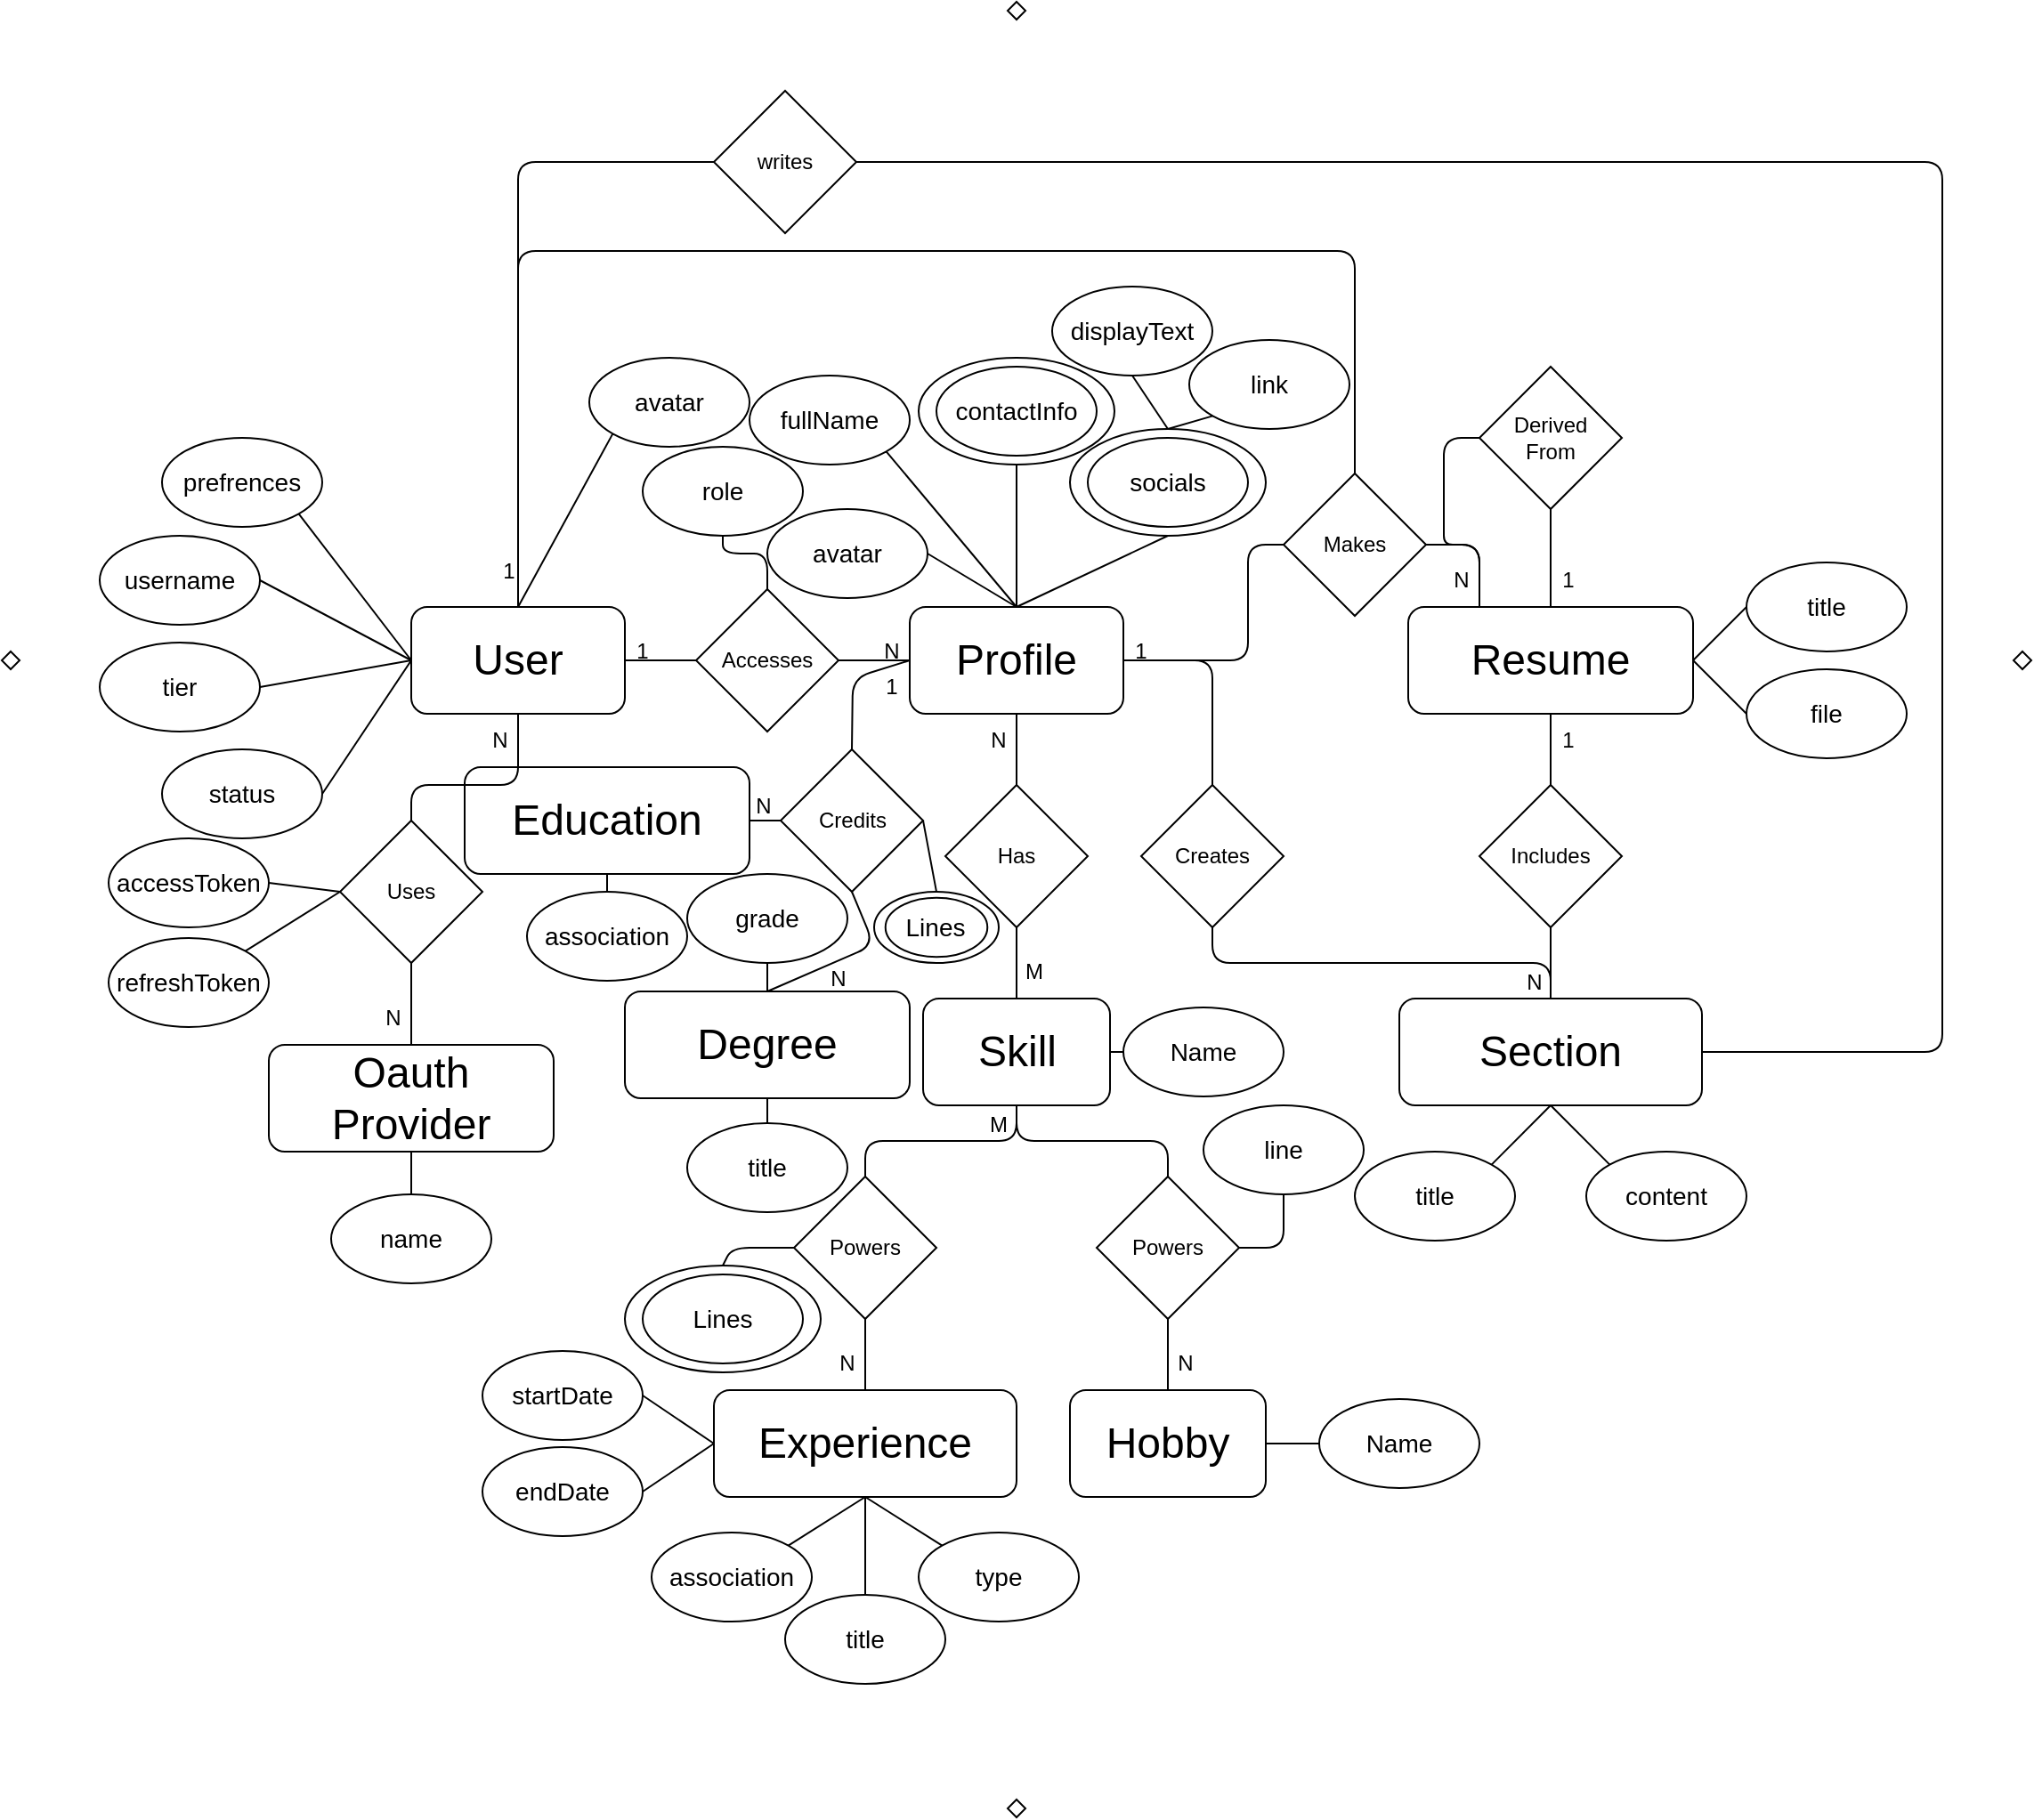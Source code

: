 <mxfile>
    <diagram id="d6EjX0FEcBJfM_NAS0py" name="Youssef Al-Hassan ER">
        <mxGraphModel dx="1465" dy="1690" grid="1" gridSize="10" guides="1" tooltips="1" connect="1" arrows="1" fold="1" page="1" pageScale="1" pageWidth="850" pageHeight="1100" math="0" shadow="0">
            <root>
                <mxCell id="0"/>
                <mxCell id="1" parent="0"/>
                <mxCell id="3" value="&lt;font style=&quot;font-size: 24px;&quot;&gt;User&lt;/font&gt;" style="rounded=1;whiteSpace=wrap;html=1;" parent="1" vertex="1">
                    <mxGeometry x="-340" y="-30" width="120" height="60" as="geometry"/>
                </mxCell>
                <mxCell id="4" value="&lt;font style=&quot;font-size: 24px;&quot;&gt;Oauth Provider&lt;/font&gt;" style="rounded=1;whiteSpace=wrap;html=1;" parent="1" vertex="1">
                    <mxGeometry x="-420" y="216" width="160" height="60" as="geometry"/>
                </mxCell>
                <mxCell id="6" value="&lt;font style=&quot;font-size: 24px;&quot;&gt;Resume&lt;/font&gt;" style="rounded=1;whiteSpace=wrap;html=1;" parent="1" vertex="1">
                    <mxGeometry x="220" y="-30" width="160" height="60" as="geometry"/>
                </mxCell>
                <mxCell id="7" value="&lt;font style=&quot;font-size: 24px;&quot;&gt;Education&lt;/font&gt;" style="rounded=1;whiteSpace=wrap;html=1;" parent="1" vertex="1">
                    <mxGeometry x="-310" y="60" width="160" height="60" as="geometry"/>
                </mxCell>
                <mxCell id="9" value="&lt;font style=&quot;font-size: 24px;&quot;&gt;Skill&lt;/font&gt;" style="rounded=1;whiteSpace=wrap;html=1;" parent="1" vertex="1">
                    <mxGeometry x="-52.5" y="190" width="105" height="60" as="geometry"/>
                </mxCell>
                <mxCell id="10" value="&lt;font style=&quot;font-size: 24px;&quot;&gt;Experience&lt;/font&gt;" style="rounded=1;whiteSpace=wrap;html=1;" parent="1" vertex="1">
                    <mxGeometry x="-170" y="410" width="170" height="60" as="geometry"/>
                </mxCell>
                <mxCell id="12" value="&lt;font style=&quot;font-size: 24px;&quot;&gt;Profile&lt;/font&gt;" style="rounded=1;whiteSpace=wrap;html=1;" parent="1" vertex="1">
                    <mxGeometry x="-60" y="-30" width="120" height="60" as="geometry"/>
                </mxCell>
                <mxCell id="14" value="&lt;font style=&quot;font-size: 24px;&quot;&gt;Hobby&lt;/font&gt;" style="rounded=1;whiteSpace=wrap;html=1;" parent="1" vertex="1">
                    <mxGeometry x="30" y="410" width="110" height="60" as="geometry"/>
                </mxCell>
                <mxCell id="15" value="&lt;font style=&quot;font-size: 24px;&quot;&gt;Section&lt;/font&gt;" style="rounded=1;whiteSpace=wrap;html=1;" parent="1" vertex="1">
                    <mxGeometry x="215" y="190" width="170" height="60" as="geometry"/>
                </mxCell>
                <mxCell id="19" value="Uses" style="rhombus;whiteSpace=wrap;html=1;" parent="1" vertex="1">
                    <mxGeometry x="-380" y="90" width="80" height="80" as="geometry"/>
                </mxCell>
                <mxCell id="21" value="" style="endArrow=none;html=1;entryX=0.5;entryY=1;entryDx=0;entryDy=0;" parent="1" source="4" target="19" edge="1">
                    <mxGeometry width="50" height="50" relative="1" as="geometry">
                        <mxPoint x="-340" y="214" as="sourcePoint"/>
                        <mxPoint x="-300" y="110" as="targetPoint"/>
                    </mxGeometry>
                </mxCell>
                <mxCell id="22" value="" style="endArrow=none;html=1;flowAnimation=0;exitX=0.5;exitY=1;exitDx=0;exitDy=0;entryX=0.5;entryY=0;entryDx=0;entryDy=0;" parent="1" source="3" target="19" edge="1">
                    <mxGeometry width="50" height="50" relative="1" as="geometry">
                        <mxPoint x="-340" as="sourcePoint"/>
                        <mxPoint x="-450" y="10" as="targetPoint"/>
                        <Array as="points">
                            <mxPoint x="-280" y="70"/>
                            <mxPoint x="-340" y="70"/>
                        </Array>
                    </mxGeometry>
                </mxCell>
                <mxCell id="23" value="N" style="text;html=1;align=center;verticalAlign=middle;whiteSpace=wrap;rounded=0;" parent="1" vertex="1">
                    <mxGeometry x="-300" y="30" width="20" height="30" as="geometry"/>
                </mxCell>
                <mxCell id="24" value="N" style="text;html=1;align=center;verticalAlign=middle;whiteSpace=wrap;rounded=0;" parent="1" vertex="1">
                    <mxGeometry x="-360" y="186" width="20" height="30" as="geometry"/>
                </mxCell>
                <mxCell id="32" value="" style="endArrow=none;html=1;exitX=0.5;exitY=1;exitDx=0;exitDy=0;entryX=0.5;entryY=0;entryDx=0;entryDy=0;" parent="1" target="3" edge="1">
                    <mxGeometry width="50" height="50" relative="1" as="geometry">
                        <mxPoint x="-280.0" y="-160.0" as="sourcePoint"/>
                        <mxPoint x="-270" y="-140" as="targetPoint"/>
                    </mxGeometry>
                </mxCell>
                <mxCell id="36" value="Accesses" style="rhombus;whiteSpace=wrap;html=1;" parent="1" vertex="1">
                    <mxGeometry x="-180" y="-40" width="80" height="80" as="geometry"/>
                </mxCell>
                <mxCell id="37" value="" style="endArrow=none;html=1;flowAnimation=0;exitX=0;exitY=0.5;exitDx=0;exitDy=0;" parent="1" source="36" edge="1">
                    <mxGeometry width="50" height="50" relative="1" as="geometry">
                        <mxPoint x="-180" y="-0.5" as="sourcePoint"/>
                        <mxPoint x="-220" as="targetPoint"/>
                    </mxGeometry>
                </mxCell>
                <mxCell id="38" value="1" style="text;html=1;align=center;verticalAlign=middle;whiteSpace=wrap;rounded=0;" parent="1" vertex="1">
                    <mxGeometry x="-220" y="-20" width="20" height="30" as="geometry"/>
                </mxCell>
                <mxCell id="39" value="" style="endArrow=none;html=1;exitX=1;exitY=0.5;exitDx=0;exitDy=0;entryX=0;entryY=0.5;entryDx=0;entryDy=0;" parent="1" source="36" target="12" edge="1">
                    <mxGeometry width="50" height="50" relative="1" as="geometry">
                        <mxPoint x="-110" y="-30" as="sourcePoint"/>
                        <mxPoint x="-70" y="-30" as="targetPoint"/>
                    </mxGeometry>
                </mxCell>
                <mxCell id="40" value="N" style="text;html=1;align=center;verticalAlign=middle;whiteSpace=wrap;rounded=0;" parent="1" vertex="1">
                    <mxGeometry x="-80" y="-20" width="20" height="30" as="geometry"/>
                </mxCell>
                <mxCell id="42" value="" style="endArrow=none;html=1;exitX=0.5;exitY=1;exitDx=0;exitDy=0;entryX=0.5;entryY=0;entryDx=0;entryDy=0;" parent="1" edge="1">
                    <mxGeometry width="50" height="50" relative="1" as="geometry">
                        <mxPoint x="-50" y="-130" as="sourcePoint"/>
                        <mxPoint y="-130" as="targetPoint"/>
                    </mxGeometry>
                </mxCell>
                <mxCell id="46" value="Makes" style="rhombus;whiteSpace=wrap;html=1;" parent="1" vertex="1">
                    <mxGeometry x="150" y="-105" width="80" height="80" as="geometry"/>
                </mxCell>
                <mxCell id="49" value="" style="endArrow=none;html=1;flowAnimation=0;entryX=1;entryY=0.5;entryDx=0;entryDy=0;rounded=1;curved=0;exitX=0.25;exitY=0;exitDx=0;exitDy=0;" parent="1" source="6" target="46" edge="1">
                    <mxGeometry width="50" height="50" relative="1" as="geometry">
                        <mxPoint x="300" y="-20" as="sourcePoint"/>
                        <mxPoint x="125" y="-180" as="targetPoint"/>
                        <Array as="points">
                            <mxPoint x="260" y="-65"/>
                        </Array>
                    </mxGeometry>
                </mxCell>
                <mxCell id="50" value="N" style="text;html=1;align=center;verticalAlign=middle;whiteSpace=wrap;rounded=0;" parent="1" vertex="1">
                    <mxGeometry x="240" y="-60" width="20" height="30" as="geometry"/>
                </mxCell>
                <mxCell id="52" value="" style="endArrow=none;html=1;entryX=0;entryY=0.5;entryDx=0;entryDy=0;exitX=1;exitY=0.5;exitDx=0;exitDy=0;" parent="1" source="12" target="46" edge="1">
                    <mxGeometry width="50" height="50" relative="1" as="geometry">
                        <mxPoint x="40" as="sourcePoint"/>
                        <mxPoint x="100" y="-110" as="targetPoint"/>
                        <Array as="points">
                            <mxPoint x="80"/>
                            <mxPoint x="130"/>
                            <mxPoint x="130" y="-65"/>
                        </Array>
                    </mxGeometry>
                </mxCell>
                <mxCell id="53" value="1" style="text;html=1;align=center;verticalAlign=middle;whiteSpace=wrap;rounded=0;" parent="1" vertex="1">
                    <mxGeometry x="60" y="-20" width="20" height="30" as="geometry"/>
                </mxCell>
                <mxCell id="56" value="Has" style="rhombus;whiteSpace=wrap;html=1;" parent="1" vertex="1">
                    <mxGeometry x="-40" y="70" width="80" height="80" as="geometry"/>
                </mxCell>
                <mxCell id="58" value="" style="endArrow=none;html=1;exitX=0.5;exitY=1;exitDx=0;exitDy=0;entryX=0.5;entryY=0;entryDx=0;entryDy=0;" parent="1" source="12" target="56" edge="1">
                    <mxGeometry width="50" height="50" relative="1" as="geometry">
                        <mxPoint x="-70" y="70" as="sourcePoint"/>
                        <mxPoint x="-30" y="70" as="targetPoint"/>
                    </mxGeometry>
                </mxCell>
                <mxCell id="59" value="N" style="text;html=1;align=center;verticalAlign=middle;whiteSpace=wrap;rounded=0;" parent="1" vertex="1">
                    <mxGeometry x="-20" y="30" width="20" height="30" as="geometry"/>
                </mxCell>
                <mxCell id="60" value="" style="endArrow=none;html=1;exitX=0.5;exitY=1;exitDx=0;exitDy=0;entryX=0.5;entryY=0;entryDx=0;entryDy=0;" parent="1" source="56" target="9" edge="1">
                    <mxGeometry width="50" height="50" relative="1" as="geometry">
                        <mxPoint x="10" y="40" as="sourcePoint"/>
                        <mxPoint x="10" y="80" as="targetPoint"/>
                    </mxGeometry>
                </mxCell>
                <mxCell id="61" value="M" style="text;html=1;align=center;verticalAlign=middle;whiteSpace=wrap;rounded=0;" parent="1" vertex="1">
                    <mxGeometry y="160" width="20" height="30" as="geometry"/>
                </mxCell>
                <mxCell id="62" value="Creates" style="rhombus;whiteSpace=wrap;html=1;" parent="1" vertex="1">
                    <mxGeometry x="70" y="70" width="80" height="80" as="geometry"/>
                </mxCell>
                <mxCell id="63" value="" style="endArrow=none;html=1;flowAnimation=0;entryX=1;entryY=0.5;entryDx=0;entryDy=0;exitX=0.5;exitY=0;exitDx=0;exitDy=0;rounded=1;curved=0;" parent="1" source="62" target="12" edge="1">
                    <mxGeometry width="50" height="50" relative="1" as="geometry">
                        <mxPoint x="210" y="-140" as="sourcePoint"/>
                        <mxPoint x="125" y="-180" as="targetPoint"/>
                        <Array as="points">
                            <mxPoint x="110"/>
                        </Array>
                    </mxGeometry>
                </mxCell>
                <mxCell id="64" value="" style="endArrow=none;html=1;flowAnimation=0;entryX=0.5;entryY=1;entryDx=0;entryDy=0;exitX=0.5;exitY=0;exitDx=0;exitDy=0;rounded=1;curved=0;" parent="1" source="15" target="62" edge="1">
                    <mxGeometry width="50" height="50" relative="1" as="geometry">
                        <mxPoint x="160" y="60" as="sourcePoint"/>
                        <mxPoint x="70" y="10" as="targetPoint"/>
                        <Array as="points">
                            <mxPoint x="300" y="170"/>
                            <mxPoint x="110" y="170"/>
                        </Array>
                    </mxGeometry>
                </mxCell>
                <mxCell id="65" value="Includes" style="rhombus;whiteSpace=wrap;html=1;" parent="1" vertex="1">
                    <mxGeometry x="260" y="70" width="80" height="80" as="geometry"/>
                </mxCell>
                <mxCell id="68" value="N" style="text;html=1;align=center;verticalAlign=middle;whiteSpace=wrap;rounded=0;" parent="1" vertex="1">
                    <mxGeometry x="281" y="166" width="20" height="30" as="geometry"/>
                </mxCell>
                <mxCell id="69" value="1" style="text;html=1;align=center;verticalAlign=middle;whiteSpace=wrap;rounded=0;" parent="1" vertex="1">
                    <mxGeometry x="300" y="30" width="20" height="30" as="geometry"/>
                </mxCell>
                <mxCell id="70" value="Credits" style="rhombus;whiteSpace=wrap;html=1;" parent="1" vertex="1">
                    <mxGeometry x="-132.5" y="50" width="80" height="80" as="geometry"/>
                </mxCell>
                <mxCell id="71" value="Powers" style="rhombus;whiteSpace=wrap;html=1;" parent="1" vertex="1">
                    <mxGeometry x="-125" y="290" width="80" height="80" as="geometry"/>
                </mxCell>
                <mxCell id="73" value="Powers" style="rhombus;whiteSpace=wrap;html=1;" parent="1" vertex="1">
                    <mxGeometry x="45" y="290" width="80" height="80" as="geometry"/>
                </mxCell>
                <mxCell id="75" value="N" style="text;html=1;align=center;verticalAlign=middle;whiteSpace=wrap;rounded=0;" parent="1" vertex="1">
                    <mxGeometry x="-152.5" y="67" width="20" height="30" as="geometry"/>
                </mxCell>
                <mxCell id="77" value="" style="endArrow=none;html=1;flowAnimation=0;entryX=0.5;entryY=1;entryDx=0;entryDy=0;exitX=0.5;exitY=0;exitDx=0;exitDy=0;rounded=1;curved=0;" parent="1" source="73" target="9" edge="1">
                    <mxGeometry width="50" height="50" relative="1" as="geometry">
                        <mxPoint x="110" y="290" as="sourcePoint"/>
                        <mxPoint x="-100" y="120" as="targetPoint"/>
                        <Array as="points">
                            <mxPoint x="85" y="270"/>
                            <mxPoint y="270"/>
                        </Array>
                    </mxGeometry>
                </mxCell>
                <mxCell id="78" value="" style="endArrow=none;html=1;flowAnimation=0;entryX=0.5;entryY=1;entryDx=0;entryDy=0;exitX=0.5;exitY=0;exitDx=0;exitDy=0;rounded=1;curved=0;" parent="1" source="71" target="9" edge="1">
                    <mxGeometry width="50" height="50" relative="1" as="geometry">
                        <mxPoint x="120" y="300" as="sourcePoint"/>
                        <mxPoint x="10" y="260" as="targetPoint"/>
                        <Array as="points">
                            <mxPoint x="-85" y="270"/>
                            <mxPoint y="270"/>
                        </Array>
                    </mxGeometry>
                </mxCell>
                <mxCell id="82" value="" style="endArrow=none;html=1;exitX=0.5;exitY=0;exitDx=0;exitDy=0;entryX=0;entryY=0.5;entryDx=0;entryDy=0;" parent="1" source="70" target="12" edge="1">
                    <mxGeometry width="50" height="50" relative="1" as="geometry">
                        <mxPoint x="-100" y="140" as="sourcePoint"/>
                        <mxPoint x="-70" y="130" as="targetPoint"/>
                        <Array as="points">
                            <mxPoint x="-92" y="10"/>
                        </Array>
                    </mxGeometry>
                </mxCell>
                <mxCell id="83" value="1" style="text;html=1;align=center;verticalAlign=middle;whiteSpace=wrap;rounded=0;" parent="1" vertex="1">
                    <mxGeometry x="-80" width="20" height="30" as="geometry"/>
                </mxCell>
                <mxCell id="84" value="N" style="text;html=1;align=center;verticalAlign=middle;whiteSpace=wrap;rounded=0;" parent="1" vertex="1">
                    <mxGeometry x="-105" y="380" width="20" height="30" as="geometry"/>
                </mxCell>
                <mxCell id="86" value="N" style="text;html=1;align=center;verticalAlign=middle;whiteSpace=wrap;rounded=0;" parent="1" vertex="1">
                    <mxGeometry x="85" y="380" width="20" height="30" as="geometry"/>
                </mxCell>
                <mxCell id="87" value="M" style="text;html=1;align=center;verticalAlign=middle;whiteSpace=wrap;rounded=0;" parent="1" vertex="1">
                    <mxGeometry x="-20" y="246" width="20" height="30" as="geometry"/>
                </mxCell>
                <mxCell id="90" value="&lt;font&gt;username&lt;/font&gt;" style="ellipse;whiteSpace=wrap;html=1;fontSize=14;" parent="1" vertex="1">
                    <mxGeometry x="-515" y="-70.0" width="90" height="50" as="geometry"/>
                </mxCell>
                <mxCell id="91" value="tier" style="ellipse;whiteSpace=wrap;html=1;fontSize=14;" parent="1" vertex="1">
                    <mxGeometry x="-515" y="-10.0" width="90" height="50" as="geometry"/>
                </mxCell>
                <mxCell id="92" value="status" style="ellipse;whiteSpace=wrap;html=1;fontSize=14;" parent="1" vertex="1">
                    <mxGeometry x="-480" y="50.0" width="90" height="50" as="geometry"/>
                </mxCell>
                <mxCell id="95" value="" style="endArrow=none;html=1;exitX=1;exitY=0.5;exitDx=0;exitDy=0;" parent="1" source="90" edge="1">
                    <mxGeometry width="50" height="50" relative="1" as="geometry">
                        <mxPoint x="-380" y="-75" as="sourcePoint"/>
                        <mxPoint x="-340" as="targetPoint"/>
                    </mxGeometry>
                </mxCell>
                <mxCell id="96" value="" style="endArrow=none;html=1;exitX=1;exitY=0.5;exitDx=0;exitDy=0;" parent="1" source="91" edge="1">
                    <mxGeometry width="50" height="50" relative="1" as="geometry">
                        <mxPoint x="-415" y="-25" as="sourcePoint"/>
                        <mxPoint x="-340" as="targetPoint"/>
                    </mxGeometry>
                </mxCell>
                <mxCell id="97" value="" style="endArrow=none;html=1;exitX=1;exitY=0.5;exitDx=0;exitDy=0;entryX=0;entryY=0.5;entryDx=0;entryDy=0;" parent="1" source="92" target="3" edge="1">
                    <mxGeometry width="50" height="50" relative="1" as="geometry">
                        <mxPoint x="-415" y="25" as="sourcePoint"/>
                        <mxPoint x="-330" y="10" as="targetPoint"/>
                    </mxGeometry>
                </mxCell>
                <mxCell id="98" value="prefrences" style="ellipse;whiteSpace=wrap;html=1;fontSize=14;" parent="1" vertex="1">
                    <mxGeometry x="-480" y="-125.0" width="90" height="50" as="geometry"/>
                </mxCell>
                <mxCell id="100" value="name" style="ellipse;whiteSpace=wrap;html=1;fontSize=14;" parent="1" vertex="1">
                    <mxGeometry x="-385" y="300.0" width="90" height="50" as="geometry"/>
                </mxCell>
                <mxCell id="101" value="" style="endArrow=none;html=1;entryX=1;entryY=1;entryDx=0;entryDy=0;exitX=0;exitY=0.5;exitDx=0;exitDy=0;" parent="1" source="3" target="98" edge="1">
                    <mxGeometry width="50" height="50" relative="1" as="geometry">
                        <mxPoint x="-310" y="-40" as="sourcePoint"/>
                        <mxPoint x="-230" y="-30" as="targetPoint"/>
                    </mxGeometry>
                </mxCell>
                <mxCell id="102" value="" style="endArrow=none;html=1;exitX=0.5;exitY=0;exitDx=0;exitDy=0;entryX=0.5;entryY=1;entryDx=0;entryDy=0;" parent="1" source="100" target="4" edge="1">
                    <mxGeometry width="50" height="50" relative="1" as="geometry">
                        <mxPoint x="-380" y="85" as="sourcePoint"/>
                        <mxPoint x="-330" y="10" as="targetPoint"/>
                    </mxGeometry>
                </mxCell>
                <mxCell id="103" value="refreshToken" style="ellipse;whiteSpace=wrap;html=1;fontSize=14;" parent="1" vertex="1">
                    <mxGeometry x="-510" y="156.0" width="90" height="50" as="geometry"/>
                </mxCell>
                <mxCell id="104" value="" style="endArrow=none;html=1;exitX=1;exitY=0;exitDx=0;exitDy=0;entryX=0;entryY=0.5;entryDx=0;entryDy=0;" parent="1" source="103" target="19" edge="1">
                    <mxGeometry width="50" height="50" relative="1" as="geometry">
                        <mxPoint x="-425" y="320" as="sourcePoint"/>
                        <mxPoint x="-330" y="286" as="targetPoint"/>
                    </mxGeometry>
                </mxCell>
                <mxCell id="105" value="accessToken" style="ellipse;whiteSpace=wrap;html=1;fontSize=14;fontStyle=0" parent="1" vertex="1">
                    <mxGeometry x="-510" y="100.0" width="90" height="50" as="geometry"/>
                </mxCell>
                <mxCell id="106" value="" style="endArrow=none;html=1;entryX=0;entryY=0.5;entryDx=0;entryDy=0;exitX=1;exitY=0.5;exitDx=0;exitDy=0;" parent="1" source="105" target="19" edge="1">
                    <mxGeometry width="50" height="50" relative="1" as="geometry">
                        <mxPoint x="-360" y="340" as="sourcePoint"/>
                        <mxPoint x="-310" y="290" as="targetPoint"/>
                    </mxGeometry>
                </mxCell>
                <mxCell id="107" value="&lt;font&gt;association&lt;/font&gt;" style="ellipse;whiteSpace=wrap;html=1;fontSize=14;" parent="1" vertex="1">
                    <mxGeometry x="-275" y="130.0" width="90" height="50" as="geometry"/>
                </mxCell>
                <mxCell id="111" value="" style="endArrow=none;html=1;exitX=0.5;exitY=0;exitDx=0;exitDy=0;entryX=0.5;entryY=1;entryDx=0;entryDy=0;" parent="1" source="107" target="7" edge="1">
                    <mxGeometry width="50" height="50" relative="1" as="geometry">
                        <mxPoint x="-235" y="195" as="sourcePoint"/>
                        <mxPoint x="-180" y="170" as="targetPoint"/>
                    </mxGeometry>
                </mxCell>
                <mxCell id="115" value="&lt;font&gt;role&lt;/font&gt;" style="ellipse;whiteSpace=wrap;html=1;fontSize=14;" parent="1" vertex="1">
                    <mxGeometry x="-210" y="-120.0" width="90" height="50" as="geometry"/>
                </mxCell>
                <mxCell id="116" value="" style="endArrow=none;html=1;exitX=0.5;exitY=1;exitDx=0;exitDy=0;entryX=0.5;entryY=0;entryDx=0;entryDy=0;" parent="1" source="115" target="36" edge="1">
                    <mxGeometry width="50" height="50" relative="1" as="geometry">
                        <mxPoint x="-20" y="-40" as="sourcePoint"/>
                        <mxPoint x="30" y="-90" as="targetPoint"/>
                        <Array as="points">
                            <mxPoint x="-165" y="-60"/>
                            <mxPoint x="-140" y="-60"/>
                        </Array>
                    </mxGeometry>
                </mxCell>
                <mxCell id="117" value="&lt;font&gt;fullName&lt;/font&gt;" style="ellipse;whiteSpace=wrap;html=1;fontSize=14;" parent="1" vertex="1">
                    <mxGeometry x="-150" y="-160.0" width="90" height="50" as="geometry"/>
                </mxCell>
                <mxCell id="118" value="" style="endArrow=none;html=1;exitX=1;exitY=1;exitDx=0;exitDy=0;entryX=0.5;entryY=0;entryDx=0;entryDy=0;" parent="1" source="117" target="12" edge="1">
                    <mxGeometry width="50" height="50" relative="1" as="geometry">
                        <mxPoint x="-20" y="-40" as="sourcePoint"/>
                        <mxPoint x="30" y="-90" as="targetPoint"/>
                    </mxGeometry>
                </mxCell>
                <mxCell id="123" value="" style="endArrow=none;html=1;exitX=0.5;exitY=1;exitDx=0;exitDy=0;entryX=0.5;entryY=0;entryDx=0;entryDy=0;" parent="1" source="121" target="12" edge="1">
                    <mxGeometry width="50" height="50" relative="1" as="geometry">
                        <mxPoint x="-173" y="-97" as="sourcePoint"/>
                        <mxPoint x="-50" y="-50" as="targetPoint"/>
                    </mxGeometry>
                </mxCell>
                <mxCell id="130" value="" style="endArrow=none;html=1;exitX=0.5;exitY=1;exitDx=0;exitDy=0;entryX=0.5;entryY=0;entryDx=0;entryDy=0;" parent="1" source="128" target="12" edge="1">
                    <mxGeometry width="50" height="50" relative="1" as="geometry">
                        <mxPoint x="-165" y="-140" as="sourcePoint"/>
                        <mxPoint x="-50" y="-5" as="targetPoint"/>
                    </mxGeometry>
                </mxCell>
                <mxCell id="131" value="displayText" style="ellipse;whiteSpace=wrap;html=1;fontSize=14;" parent="1" vertex="1">
                    <mxGeometry x="20" y="-210.0" width="90" height="50" as="geometry"/>
                </mxCell>
                <mxCell id="132" value="&lt;font&gt;link&lt;/font&gt;" style="ellipse;whiteSpace=wrap;html=1;fontSize=14;" parent="1" vertex="1">
                    <mxGeometry x="97" y="-180.0" width="90" height="50" as="geometry"/>
                </mxCell>
                <mxCell id="133" value="" style="endArrow=none;html=1;entryX=0.5;entryY=1;entryDx=0;entryDy=0;exitX=0.5;exitY=0;exitDx=0;exitDy=0;" parent="1" source="128" target="131" edge="1">
                    <mxGeometry width="50" height="50" relative="1" as="geometry">
                        <mxPoint x="20" y="-260" as="sourcePoint"/>
                        <mxPoint x="70" y="-310" as="targetPoint"/>
                    </mxGeometry>
                </mxCell>
                <mxCell id="134" value="" style="endArrow=none;html=1;entryX=0;entryY=1;entryDx=0;entryDy=0;exitX=0.5;exitY=0;exitDx=0;exitDy=0;" parent="1" source="128" target="132" edge="1">
                    <mxGeometry width="50" height="50" relative="1" as="geometry">
                        <mxPoint x="-60" y="-90" as="sourcePoint"/>
                        <mxPoint x="-10" y="-140" as="targetPoint"/>
                    </mxGeometry>
                </mxCell>
                <mxCell id="140" value="" style="endArrow=none;html=1;entryX=0.5;entryY=1;entryDx=0;entryDy=0;exitX=0.5;exitY=0;exitDx=0;exitDy=0;" parent="1" source="15" target="65" edge="1">
                    <mxGeometry width="50" height="50" relative="1" as="geometry">
                        <mxPoint x="210" y="180" as="sourcePoint"/>
                        <mxPoint x="260" y="130" as="targetPoint"/>
                    </mxGeometry>
                </mxCell>
                <mxCell id="141" value="" style="endArrow=none;html=1;entryX=0.5;entryY=1;entryDx=0;entryDy=0;exitX=0.5;exitY=0;exitDx=0;exitDy=0;" parent="1" source="65" target="6" edge="1">
                    <mxGeometry width="50" height="50" relative="1" as="geometry">
                        <mxPoint x="210" y="120" as="sourcePoint"/>
                        <mxPoint x="260" y="70" as="targetPoint"/>
                    </mxGeometry>
                </mxCell>
                <mxCell id="127" value="" style="group" parent="1" vertex="1" connectable="0">
                    <mxGeometry x="30" y="-130" width="110" height="60" as="geometry"/>
                </mxCell>
                <mxCell id="128" value="" style="ellipse;whiteSpace=wrap;html=1;" parent="127" vertex="1">
                    <mxGeometry width="110" height="60" as="geometry"/>
                </mxCell>
                <mxCell id="129" value="socials" style="ellipse;whiteSpace=wrap;html=1;fontSize=14;" parent="127" vertex="1">
                    <mxGeometry x="10" y="5.0" width="90" height="50" as="geometry"/>
                </mxCell>
                <mxCell id="142" value="" style="group" parent="1" vertex="1" connectable="0">
                    <mxGeometry x="-55" y="-170" width="110" height="60" as="geometry"/>
                </mxCell>
                <mxCell id="121" value="" style="ellipse;whiteSpace=wrap;html=1;" parent="142" vertex="1">
                    <mxGeometry width="110" height="60" as="geometry"/>
                </mxCell>
                <mxCell id="120" value="&lt;font&gt;contactInfo&lt;/font&gt;" style="ellipse;whiteSpace=wrap;html=1;fontSize=14;" parent="142" vertex="1">
                    <mxGeometry x="10" y="5.0" width="90" height="50" as="geometry"/>
                </mxCell>
                <mxCell id="143" value="Derived&lt;div&gt;From&lt;/div&gt;" style="rhombus;whiteSpace=wrap;html=1;" parent="1" vertex="1">
                    <mxGeometry x="260" y="-165" width="80" height="80" as="geometry"/>
                </mxCell>
                <mxCell id="144" value="" style="endArrow=none;html=1;flowAnimation=0;entryX=0;entryY=0.5;entryDx=0;entryDy=0;rounded=1;curved=0;exitX=0.25;exitY=0;exitDx=0;exitDy=0;" parent="1" source="6" target="143" edge="1">
                    <mxGeometry width="50" height="50" relative="1" as="geometry">
                        <mxPoint x="260" y="-25.0" as="sourcePoint"/>
                        <mxPoint x="260" y="-120.0" as="targetPoint"/>
                        <Array as="points">
                            <mxPoint x="260" y="-65"/>
                            <mxPoint x="240" y="-65"/>
                            <mxPoint x="240" y="-75"/>
                            <mxPoint x="240" y="-95"/>
                            <mxPoint x="240" y="-125"/>
                        </Array>
                    </mxGeometry>
                </mxCell>
                <mxCell id="146" value="" style="endArrow=none;html=1;entryX=0.5;entryY=1;entryDx=0;entryDy=0;exitX=0.5;exitY=0;exitDx=0;exitDy=0;" parent="1" source="6" target="143" edge="1">
                    <mxGeometry width="50" height="50" relative="1" as="geometry">
                        <mxPoint x="330" y="-30" as="sourcePoint"/>
                        <mxPoint x="380" y="-80" as="targetPoint"/>
                    </mxGeometry>
                </mxCell>
                <mxCell id="147" value="1" style="text;html=1;align=center;verticalAlign=middle;whiteSpace=wrap;rounded=0;" parent="1" vertex="1">
                    <mxGeometry x="300" y="-60" width="20" height="30" as="geometry"/>
                </mxCell>
                <mxCell id="148" value="&lt;font&gt;avatar&lt;/font&gt;" style="ellipse;whiteSpace=wrap;html=1;fontSize=14;" parent="1" vertex="1">
                    <mxGeometry x="-140" y="-85.0" width="90" height="50" as="geometry"/>
                </mxCell>
                <mxCell id="149" value="" style="endArrow=none;html=1;exitX=1;exitY=0.5;exitDx=0;exitDy=0;entryX=0.5;entryY=0;entryDx=0;entryDy=0;" parent="1" source="148" target="12" edge="1">
                    <mxGeometry width="50" height="50" relative="1" as="geometry">
                        <mxPoint x="-93" y="-127" as="sourcePoint"/>
                        <mxPoint x="10" y="-20" as="targetPoint"/>
                    </mxGeometry>
                </mxCell>
                <mxCell id="150" value="&lt;font&gt;avatar&lt;/font&gt;" style="ellipse;whiteSpace=wrap;html=1;fontSize=14;" parent="1" vertex="1">
                    <mxGeometry x="-240" y="-170.0" width="90" height="50" as="geometry"/>
                </mxCell>
                <mxCell id="151" value="" style="endArrow=none;html=1;entryX=0;entryY=1;entryDx=0;entryDy=0;exitX=0.5;exitY=0;exitDx=0;exitDy=0;" parent="1" source="3" target="150" edge="1">
                    <mxGeometry width="50" height="50" relative="1" as="geometry">
                        <mxPoint x="-300" y="-20" as="sourcePoint"/>
                        <mxPoint x="-325" y="-90" as="targetPoint"/>
                    </mxGeometry>
                </mxCell>
                <mxCell id="156" value="writes" style="rhombus;whiteSpace=wrap;html=1;" parent="1" vertex="1">
                    <mxGeometry x="-170" y="-320" width="80" height="80" as="geometry"/>
                </mxCell>
                <mxCell id="157" value="" style="endArrow=none;html=1;entryX=0;entryY=0.5;entryDx=0;entryDy=0;exitX=0.5;exitY=0;exitDx=0;exitDy=0;" parent="1" source="3" target="156" edge="1">
                    <mxGeometry width="50" height="50" relative="1" as="geometry">
                        <mxPoint x="-270" y="-20" as="sourcePoint"/>
                        <mxPoint x="-217" y="-117" as="targetPoint"/>
                        <Array as="points">
                            <mxPoint x="-280" y="-280"/>
                        </Array>
                    </mxGeometry>
                </mxCell>
                <mxCell id="158" value="1" style="text;html=1;align=center;verticalAlign=middle;whiteSpace=wrap;rounded=0;" parent="1" vertex="1">
                    <mxGeometry x="-295" y="-65" width="20" height="30" as="geometry"/>
                </mxCell>
                <mxCell id="159" value="" style="endArrow=none;html=1;entryX=1;entryY=0.5;entryDx=0;entryDy=0;exitX=1;exitY=0.5;exitDx=0;exitDy=0;" parent="1" source="156" target="15" edge="1">
                    <mxGeometry width="50" height="50" relative="1" as="geometry">
                        <mxPoint x="120" y="-50" as="sourcePoint"/>
                        <mxPoint x="230" y="-300" as="targetPoint"/>
                        <Array as="points">
                            <mxPoint x="520" y="-280"/>
                            <mxPoint x="520" y="220"/>
                        </Array>
                    </mxGeometry>
                </mxCell>
                <mxCell id="161" value="" style="endArrow=none;html=1;exitX=0.5;exitY=0;exitDx=0;exitDy=0;entryX=0.5;entryY=0;entryDx=0;entryDy=0;" parent="1" source="3" target="46" edge="1">
                    <mxGeometry width="50" height="50" relative="1" as="geometry">
                        <mxPoint x="-270" y="-20" as="sourcePoint"/>
                        <mxPoint x="210" y="-220" as="targetPoint"/>
                        <Array as="points">
                            <mxPoint x="-280" y="-230"/>
                            <mxPoint x="190" y="-230"/>
                            <mxPoint x="190" y="-130"/>
                        </Array>
                    </mxGeometry>
                </mxCell>
                <mxCell id="162" value="&lt;font&gt;title&lt;/font&gt;" style="ellipse;whiteSpace=wrap;html=1;fontSize=14;" parent="1" vertex="1">
                    <mxGeometry x="410" y="-55.0" width="90" height="50" as="geometry"/>
                </mxCell>
                <mxCell id="163" value="" style="endArrow=none;html=1;exitX=1;exitY=0.5;exitDx=0;exitDy=0;entryX=0;entryY=0.5;entryDx=0;entryDy=0;" parent="1" source="6" target="162" edge="1">
                    <mxGeometry width="50" height="50" relative="1" as="geometry">
                        <mxPoint x="370" y="60" as="sourcePoint"/>
                        <mxPoint x="420" y="10" as="targetPoint"/>
                    </mxGeometry>
                </mxCell>
                <mxCell id="164" value="&lt;font&gt;title&lt;/font&gt;" style="ellipse;whiteSpace=wrap;html=1;fontSize=14;" parent="1" vertex="1">
                    <mxGeometry x="190" y="276.0" width="90" height="50" as="geometry"/>
                </mxCell>
                <mxCell id="165" value="" style="endArrow=none;html=1;entryX=0.5;entryY=1;entryDx=0;entryDy=0;exitX=1;exitY=0;exitDx=0;exitDy=0;" parent="1" source="164" target="15" edge="1">
                    <mxGeometry width="50" height="50" relative="1" as="geometry">
                        <mxPoint x="180" y="360" as="sourcePoint"/>
                        <mxPoint x="230" y="310" as="targetPoint"/>
                    </mxGeometry>
                </mxCell>
                <mxCell id="166" value="&lt;font&gt;content&lt;/font&gt;" style="ellipse;whiteSpace=wrap;html=1;fontSize=14;" parent="1" vertex="1">
                    <mxGeometry x="320" y="276.0" width="90" height="50" as="geometry"/>
                </mxCell>
                <mxCell id="167" value="" style="endArrow=none;html=1;entryX=0.5;entryY=1;entryDx=0;entryDy=0;exitX=0;exitY=0;exitDx=0;exitDy=0;" parent="1" source="166" target="15" edge="1">
                    <mxGeometry width="50" height="50" relative="1" as="geometry">
                        <mxPoint x="277" y="293" as="sourcePoint"/>
                        <mxPoint x="310" y="260" as="targetPoint"/>
                    </mxGeometry>
                </mxCell>
                <mxCell id="168" value="&lt;font&gt;line&lt;/font&gt;" style="ellipse;whiteSpace=wrap;html=1;fontSize=14;" parent="1" vertex="1">
                    <mxGeometry x="105" y="250.0" width="90" height="50" as="geometry"/>
                </mxCell>
                <mxCell id="170" value="" style="endArrow=none;html=1;exitX=1;exitY=0.5;exitDx=0;exitDy=0;entryX=0.5;entryY=1;entryDx=0;entryDy=0;" parent="1" source="73" target="168" edge="1">
                    <mxGeometry width="50" height="50" relative="1" as="geometry">
                        <mxPoint x="180" y="390" as="sourcePoint"/>
                        <mxPoint x="160" y="290" as="targetPoint"/>
                        <Array as="points">
                            <mxPoint x="150" y="330"/>
                        </Array>
                    </mxGeometry>
                </mxCell>
                <mxCell id="171" value="&lt;font&gt;Name&lt;/font&gt;" style="ellipse;whiteSpace=wrap;html=1;fontSize=14;" parent="1" vertex="1">
                    <mxGeometry x="60" y="195.0" width="90" height="50" as="geometry"/>
                </mxCell>
                <mxCell id="172" value="" style="endArrow=none;html=1;exitX=1;exitY=0.5;exitDx=0;exitDy=0;entryX=0;entryY=0.5;entryDx=0;entryDy=0;" parent="1" source="9" target="171" edge="1">
                    <mxGeometry width="50" height="50" relative="1" as="geometry">
                        <mxPoint x="160" y="340" as="sourcePoint"/>
                        <mxPoint x="175" y="300" as="targetPoint"/>
                    </mxGeometry>
                </mxCell>
                <mxCell id="175" value="&lt;font&gt;Name&lt;/font&gt;" style="ellipse;whiteSpace=wrap;html=1;fontSize=14;" parent="1" vertex="1">
                    <mxGeometry x="170" y="415.0" width="90" height="50" as="geometry"/>
                </mxCell>
                <mxCell id="176" value="" style="endArrow=none;html=1;exitX=0;exitY=0.5;exitDx=0;exitDy=0;entryX=1;entryY=0.5;entryDx=0;entryDy=0;" parent="1" source="175" target="14" edge="1">
                    <mxGeometry width="50" height="50" relative="1" as="geometry">
                        <mxPoint x="160" y="340" as="sourcePoint"/>
                        <mxPoint x="175" y="300" as="targetPoint"/>
                    </mxGeometry>
                </mxCell>
                <mxCell id="177" value="association" style="ellipse;whiteSpace=wrap;html=1;fontSize=14;" parent="1" vertex="1">
                    <mxGeometry x="-205" y="490.0" width="90" height="50" as="geometry"/>
                </mxCell>
                <mxCell id="178" value="title" style="ellipse;whiteSpace=wrap;html=1;fontSize=14;" parent="1" vertex="1">
                    <mxGeometry x="-130" y="525.0" width="90" height="50" as="geometry"/>
                </mxCell>
                <mxCell id="179" value="type" style="ellipse;whiteSpace=wrap;html=1;fontSize=14;" parent="1" vertex="1">
                    <mxGeometry x="-55" y="490.0" width="90" height="50" as="geometry"/>
                </mxCell>
                <mxCell id="180" value="" style="endArrow=none;html=1;exitX=1;exitY=0;exitDx=0;exitDy=0;entryX=0.5;entryY=1;entryDx=0;entryDy=0;" parent="1" source="177" edge="1">
                    <mxGeometry width="50" height="50" relative="1" as="geometry">
                        <mxPoint x="-165" y="590" as="sourcePoint"/>
                        <mxPoint x="-85" y="470" as="targetPoint"/>
                    </mxGeometry>
                </mxCell>
                <mxCell id="181" value="" style="endArrow=none;html=1;exitX=0.5;exitY=0;exitDx=0;exitDy=0;" parent="1" source="178" edge="1">
                    <mxGeometry width="50" height="50" relative="1" as="geometry">
                        <mxPoint x="-128" y="507" as="sourcePoint"/>
                        <mxPoint x="-85" y="470" as="targetPoint"/>
                    </mxGeometry>
                </mxCell>
                <mxCell id="182" value="" style="endArrow=none;html=1;exitX=0;exitY=0;exitDx=0;exitDy=0;entryX=0.5;entryY=1;entryDx=0;entryDy=0;" parent="1" source="179" edge="1">
                    <mxGeometry width="50" height="50" relative="1" as="geometry">
                        <mxPoint x="-80" y="530" as="sourcePoint"/>
                        <mxPoint x="-85" y="470" as="targetPoint"/>
                    </mxGeometry>
                </mxCell>
                <mxCell id="188" value="" style="endArrow=none;html=1;entryX=0.5;entryY=1;entryDx=0;entryDy=0;exitX=0.5;exitY=0;exitDx=0;exitDy=0;" parent="1" source="14" target="73" edge="1">
                    <mxGeometry width="50" height="50" relative="1" as="geometry">
                        <mxPoint y="430" as="sourcePoint"/>
                        <mxPoint x="50" y="380" as="targetPoint"/>
                    </mxGeometry>
                </mxCell>
                <mxCell id="189" value="" style="endArrow=none;html=1;exitX=0.5;exitY=0;exitDx=0;exitDy=0;entryX=0.5;entryY=1;entryDx=0;entryDy=0;" parent="1" source="10" target="71" edge="1">
                    <mxGeometry width="50" height="50" relative="1" as="geometry">
                        <mxPoint x="-50" y="430" as="sourcePoint"/>
                        <mxPoint y="380" as="targetPoint"/>
                    </mxGeometry>
                </mxCell>
                <mxCell id="190" value="" style="group" parent="1" vertex="1" connectable="0">
                    <mxGeometry x="-220" y="340" width="110" height="60" as="geometry"/>
                </mxCell>
                <mxCell id="191" value="" style="ellipse;whiteSpace=wrap;html=1;" parent="190" vertex="1">
                    <mxGeometry width="110" height="60" as="geometry"/>
                </mxCell>
                <mxCell id="192" value="&lt;font&gt;Lines&lt;/font&gt;" style="ellipse;whiteSpace=wrap;html=1;fontSize=14;" parent="190" vertex="1">
                    <mxGeometry x="10" y="5.0" width="90" height="50" as="geometry"/>
                </mxCell>
                <mxCell id="193" value="" style="endArrow=none;html=1;exitX=0.5;exitY=0;exitDx=0;exitDy=0;entryX=0;entryY=0.5;entryDx=0;entryDy=0;" parent="1" source="191" target="71" edge="1">
                    <mxGeometry width="50" height="50" relative="1" as="geometry">
                        <mxPoint x="135" y="340" as="sourcePoint"/>
                        <mxPoint x="160" y="310" as="targetPoint"/>
                        <Array as="points">
                            <mxPoint x="-160" y="330"/>
                        </Array>
                    </mxGeometry>
                </mxCell>
                <mxCell id="194" value="&lt;font&gt;startDate&lt;/font&gt;" style="ellipse;whiteSpace=wrap;html=1;fontSize=14;" parent="1" vertex="1">
                    <mxGeometry x="-300" y="388.0" width="90" height="50" as="geometry"/>
                </mxCell>
                <mxCell id="195" value="&lt;font&gt;endDate&lt;/font&gt;" style="ellipse;whiteSpace=wrap;html=1;fontSize=14;" parent="1" vertex="1">
                    <mxGeometry x="-300" y="442.0" width="90" height="50" as="geometry"/>
                </mxCell>
                <mxCell id="196" value="" style="endArrow=none;html=1;exitX=1;exitY=0.5;exitDx=0;exitDy=0;entryX=0;entryY=0.5;entryDx=0;entryDy=0;" parent="1" source="194" target="10" edge="1">
                    <mxGeometry width="50" height="50" relative="1" as="geometry">
                        <mxPoint x="-170" y="420" as="sourcePoint"/>
                        <mxPoint x="-120" y="370" as="targetPoint"/>
                    </mxGeometry>
                </mxCell>
                <mxCell id="197" value="" style="endArrow=none;html=1;exitX=1;exitY=0.5;exitDx=0;exitDy=0;entryX=0;entryY=0.5;entryDx=0;entryDy=0;" parent="1" source="195" target="10" edge="1">
                    <mxGeometry width="50" height="50" relative="1" as="geometry">
                        <mxPoint x="-200" y="425" as="sourcePoint"/>
                        <mxPoint x="-160" y="450" as="targetPoint"/>
                    </mxGeometry>
                </mxCell>
                <mxCell id="198" value="" style="rhombus;whiteSpace=wrap;html=1;" parent="1" vertex="1">
                    <mxGeometry x="-570" y="-5" width="10" height="10" as="geometry"/>
                </mxCell>
                <mxCell id="199" value="" style="rhombus;whiteSpace=wrap;html=1;" parent="1" vertex="1">
                    <mxGeometry x="560" y="-5" width="10" height="10" as="geometry"/>
                </mxCell>
                <mxCell id="200" value="" style="rhombus;whiteSpace=wrap;html=1;" parent="1" vertex="1">
                    <mxGeometry x="-5" y="-370" width="10" height="10" as="geometry"/>
                </mxCell>
                <mxCell id="201" value="" style="rhombus;whiteSpace=wrap;html=1;" parent="1" vertex="1">
                    <mxGeometry x="-5" y="640" width="10" height="10" as="geometry"/>
                </mxCell>
                <mxCell id="Ez06yTSGNXhfvvu_Z-6i-201" value="file" style="ellipse;whiteSpace=wrap;html=1;fontSize=14;" parent="1" vertex="1">
                    <mxGeometry x="410" y="5.0" width="90" height="50" as="geometry"/>
                </mxCell>
                <mxCell id="Ez06yTSGNXhfvvu_Z-6i-202" value="" style="endArrow=none;html=1;exitX=1;exitY=0.5;exitDx=0;exitDy=0;entryX=0;entryY=0.5;entryDx=0;entryDy=0;" parent="1" source="6" target="Ez06yTSGNXhfvvu_Z-6i-201" edge="1">
                    <mxGeometry width="50" height="50" relative="1" as="geometry">
                        <mxPoint x="390" y="10" as="sourcePoint"/>
                        <mxPoint x="420" y="-15" as="targetPoint"/>
                    </mxGeometry>
                </mxCell>
                <mxCell id="EprDfboHzF56v1chbXrL-201" value="" style="endArrow=none;html=1;entryX=0;entryY=0.5;entryDx=0;entryDy=0;" parent="1" source="7" target="70" edge="1">
                    <mxGeometry width="50" height="50" relative="1" as="geometry">
                        <mxPoint x="-140" y="120" as="sourcePoint"/>
                        <mxPoint x="-90" y="70" as="targetPoint"/>
                    </mxGeometry>
                </mxCell>
                <mxCell id="EprDfboHzF56v1chbXrL-202" value="&lt;font style=&quot;font-size: 24px;&quot;&gt;Degree&lt;/font&gt;" style="rounded=1;whiteSpace=wrap;html=1;" parent="1" vertex="1">
                    <mxGeometry x="-220" y="186" width="160" height="60" as="geometry"/>
                </mxCell>
                <mxCell id="EprDfboHzF56v1chbXrL-203" value="title" style="ellipse;whiteSpace=wrap;html=1;fontSize=14;" parent="1" vertex="1">
                    <mxGeometry x="-185" y="260.0" width="90" height="50" as="geometry"/>
                </mxCell>
                <mxCell id="EprDfboHzF56v1chbXrL-204" value="" style="endArrow=none;html=1;exitX=0.5;exitY=0;exitDx=0;exitDy=0;entryX=0.5;entryY=1;entryDx=0;entryDy=0;" parent="1" source="EprDfboHzF56v1chbXrL-203" target="EprDfboHzF56v1chbXrL-202" edge="1">
                    <mxGeometry width="50" height="50" relative="1" as="geometry">
                        <mxPoint x="-160" y="320" as="sourcePoint"/>
                        <mxPoint x="-110" y="270" as="targetPoint"/>
                    </mxGeometry>
                </mxCell>
                <mxCell id="EprDfboHzF56v1chbXrL-205" value="grade" style="ellipse;whiteSpace=wrap;html=1;fontSize=14;" parent="1" vertex="1">
                    <mxGeometry x="-185" y="120.0" width="90" height="50" as="geometry"/>
                </mxCell>
                <mxCell id="EprDfboHzF56v1chbXrL-206" value="" style="endArrow=none;html=1;exitX=0.5;exitY=0;exitDx=0;exitDy=0;entryX=0.5;entryY=1;entryDx=0;entryDy=0;" parent="1" source="EprDfboHzF56v1chbXrL-202" target="EprDfboHzF56v1chbXrL-205" edge="1">
                    <mxGeometry width="50" height="50" relative="1" as="geometry">
                        <mxPoint x="-160" y="295" as="sourcePoint"/>
                        <mxPoint x="-130" y="256" as="targetPoint"/>
                    </mxGeometry>
                </mxCell>
                <mxCell id="EprDfboHzF56v1chbXrL-207" value="" style="endArrow=none;html=1;exitX=0.5;exitY=0;exitDx=0;exitDy=0;entryX=0.5;entryY=1;entryDx=0;entryDy=0;" parent="1" source="EprDfboHzF56v1chbXrL-202" target="70" edge="1">
                    <mxGeometry width="50" height="50" relative="1" as="geometry">
                        <mxPoint x="-180" y="140" as="sourcePoint"/>
                        <mxPoint x="-130" y="90" as="targetPoint"/>
                        <Array as="points">
                            <mxPoint x="-80" y="160"/>
                        </Array>
                    </mxGeometry>
                </mxCell>
                <mxCell id="EprDfboHzF56v1chbXrL-208" value="N" style="text;html=1;align=center;verticalAlign=middle;whiteSpace=wrap;rounded=0;" parent="1" vertex="1">
                    <mxGeometry x="-110" y="164" width="20" height="30" as="geometry"/>
                </mxCell>
                <mxCell id="EprDfboHzF56v1chbXrL-211" value="" style="group" parent="1" vertex="1" connectable="0">
                    <mxGeometry x="-80" y="130" width="70" height="40" as="geometry"/>
                </mxCell>
                <mxCell id="EprDfboHzF56v1chbXrL-212" value="" style="ellipse;whiteSpace=wrap;html=1;" parent="EprDfboHzF56v1chbXrL-211" vertex="1">
                    <mxGeometry width="70" height="40" as="geometry"/>
                </mxCell>
                <mxCell id="EprDfboHzF56v1chbXrL-213" value="&lt;font&gt;Lines&lt;/font&gt;" style="ellipse;whiteSpace=wrap;html=1;fontSize=14;" parent="EprDfboHzF56v1chbXrL-211" vertex="1">
                    <mxGeometry x="6.364" y="3.333" width="57.273" height="33.333" as="geometry"/>
                </mxCell>
                <mxCell id="EprDfboHzF56v1chbXrL-214" value="" style="endArrow=none;html=1;entryX=1;entryY=0.5;entryDx=0;entryDy=0;exitX=0.5;exitY=0;exitDx=0;exitDy=0;" parent="1" source="EprDfboHzF56v1chbXrL-212" target="70" edge="1">
                    <mxGeometry width="50" height="50" relative="1" as="geometry">
                        <mxPoint x="-120" y="270" as="sourcePoint"/>
                        <mxPoint x="-70" y="220" as="targetPoint"/>
                    </mxGeometry>
                </mxCell>
            </root>
        </mxGraphModel>
    </diagram>
    <diagram id="fB8-E97yKsTObfPjAres" name="Somewhat Crow’s Foot ER">
        <mxGraphModel dx="1875" dy="2083" grid="1" gridSize="10" guides="1" tooltips="1" connect="1" arrows="1" fold="1" page="1" pageScale="1" pageWidth="850" pageHeight="1100" math="0" shadow="0">
            <root>
                <mxCell id="0"/>
                <mxCell id="1" parent="0"/>
                <mxCell id="viuHflEAlFOghV-kSQ9j-2" value="User" style="swimlane;fontStyle=0;childLayout=stackLayout;horizontal=1;startSize=30;horizontalStack=0;resizeParent=1;resizeParentMax=0;resizeLast=0;collapsible=1;marginBottom=0;whiteSpace=wrap;html=1;" parent="1" vertex="1">
                    <mxGeometry x="-330" y="-100" width="140" height="210" as="geometry"/>
                </mxCell>
                <mxCell id="viuHflEAlFOghV-kSQ9j-3" value="&lt;u&gt;userID&lt;/u&gt;" style="text;strokeColor=none;fillColor=none;align=center;verticalAlign=middle;spacingLeft=4;spacingRight=4;overflow=hidden;points=[[0,0.5],[1,0.5]];portConstraint=eastwest;rotatable=0;whiteSpace=wrap;html=1;" parent="viuHflEAlFOghV-kSQ9j-2" vertex="1">
                    <mxGeometry y="30" width="140" height="30" as="geometry"/>
                </mxCell>
                <mxCell id="viuHflEAlFOghV-kSQ9j-4" value="username" style="text;strokeColor=none;fillColor=none;align=center;verticalAlign=middle;spacingLeft=4;spacingRight=4;overflow=hidden;points=[[0,0.5],[1,0.5]];portConstraint=eastwest;rotatable=0;whiteSpace=wrap;html=1;" parent="viuHflEAlFOghV-kSQ9j-2" vertex="1">
                    <mxGeometry y="60" width="140" height="30" as="geometry"/>
                </mxCell>
                <mxCell id="viuHflEAlFOghV-kSQ9j-5" value="avatar" style="text;strokeColor=none;fillColor=none;align=center;verticalAlign=middle;spacingLeft=4;spacingRight=4;overflow=hidden;points=[[0,0.5],[1,0.5]];portConstraint=eastwest;rotatable=0;whiteSpace=wrap;html=1;" parent="viuHflEAlFOghV-kSQ9j-2" vertex="1">
                    <mxGeometry y="90" width="140" height="30" as="geometry"/>
                </mxCell>
                <mxCell id="yfPpmvt7rwhhCtc8oxhg-1" value="tier" style="text;strokeColor=none;fillColor=none;align=center;verticalAlign=middle;spacingLeft=4;spacingRight=4;overflow=hidden;points=[[0,0.5],[1,0.5]];portConstraint=eastwest;rotatable=0;whiteSpace=wrap;html=1;" parent="viuHflEAlFOghV-kSQ9j-2" vertex="1">
                    <mxGeometry y="120" width="140" height="30" as="geometry"/>
                </mxCell>
                <mxCell id="n-R8Wu0eK0EDk9jY9Tdk-1" value="status" style="text;strokeColor=none;fillColor=none;align=center;verticalAlign=middle;spacingLeft=4;spacingRight=4;overflow=hidden;points=[[0,0.5],[1,0.5]];portConstraint=eastwest;rotatable=0;whiteSpace=wrap;html=1;" parent="viuHflEAlFOghV-kSQ9j-2" vertex="1">
                    <mxGeometry y="150" width="140" height="30" as="geometry"/>
                </mxCell>
                <mxCell id="ZMBdBBCb0TVt_ZVofDPM-8" value="prefrences" style="text;strokeColor=none;fillColor=none;align=center;verticalAlign=middle;spacingLeft=4;spacingRight=4;overflow=hidden;points=[[0,0.5],[1,0.5]];portConstraint=eastwest;rotatable=0;whiteSpace=wrap;html=1;" parent="viuHflEAlFOghV-kSQ9j-2" vertex="1">
                    <mxGeometry y="180" width="140" height="30" as="geometry"/>
                </mxCell>
                <mxCell id="n-R8Wu0eK0EDk9jY9Tdk-2" value="Profile" style="swimlane;fontStyle=0;childLayout=stackLayout;horizontal=1;startSize=30;horizontalStack=0;resizeParent=1;resizeParentMax=0;resizeLast=0;collapsible=1;marginBottom=0;whiteSpace=wrap;html=1;" parent="1" vertex="1">
                    <mxGeometry x="-70" y="-75" width="140" height="150" as="geometry"/>
                </mxCell>
                <mxCell id="n-R8Wu0eK0EDk9jY9Tdk-3" value="&lt;u&gt;profileID&lt;/u&gt;" style="text;strokeColor=none;fillColor=none;align=center;verticalAlign=middle;spacingLeft=4;spacingRight=4;overflow=hidden;points=[[0,0.5],[1,0.5]];portConstraint=eastwest;rotatable=0;whiteSpace=wrap;html=1;" parent="n-R8Wu0eK0EDk9jY9Tdk-2" vertex="1">
                    <mxGeometry y="30" width="140" height="30" as="geometry"/>
                </mxCell>
                <mxCell id="n-R8Wu0eK0EDk9jY9Tdk-4" value="fullName" style="text;strokeColor=none;fillColor=none;align=center;verticalAlign=middle;spacingLeft=4;spacingRight=4;overflow=hidden;points=[[0,0.5],[1,0.5]];portConstraint=eastwest;rotatable=0;whiteSpace=wrap;html=1;" parent="n-R8Wu0eK0EDk9jY9Tdk-2" vertex="1">
                    <mxGeometry y="60" width="140" height="30" as="geometry"/>
                </mxCell>
                <mxCell id="n-R8Wu0eK0EDk9jY9Tdk-5" value="avatar" style="text;strokeColor=none;fillColor=none;align=center;verticalAlign=middle;spacingLeft=4;spacingRight=4;overflow=hidden;points=[[0,0.5],[1,0.5]];portConstraint=eastwest;rotatable=0;whiteSpace=wrap;html=1;" parent="n-R8Wu0eK0EDk9jY9Tdk-2" vertex="1">
                    <mxGeometry y="90" width="140" height="30" as="geometry"/>
                </mxCell>
                <mxCell id="n-R8Wu0eK0EDk9jY9Tdk-6" value="contactInfo" style="text;strokeColor=none;fillColor=none;align=center;verticalAlign=middle;spacingLeft=4;spacingRight=4;overflow=hidden;points=[[0,0.5],[1,0.5]];portConstraint=eastwest;rotatable=0;whiteSpace=wrap;html=1;" parent="n-R8Wu0eK0EDk9jY9Tdk-2" vertex="1">
                    <mxGeometry y="120" width="140" height="30" as="geometry"/>
                </mxCell>
                <mxCell id="n-R8Wu0eK0EDk9jY9Tdk-9" value="Skill" style="swimlane;fontStyle=0;childLayout=stackLayout;horizontal=1;startSize=30;horizontalStack=0;resizeParent=1;resizeParentMax=0;resizeLast=0;collapsible=1;marginBottom=0;whiteSpace=wrap;html=1;" parent="1" vertex="1">
                    <mxGeometry x="105" y="160" width="140" height="60" as="geometry"/>
                </mxCell>
                <mxCell id="n-R8Wu0eK0EDk9jY9Tdk-10" value="&lt;u&gt;name&lt;/u&gt;" style="text;strokeColor=none;fillColor=none;align=center;verticalAlign=middle;spacingLeft=4;spacingRight=4;overflow=hidden;points=[[0,0.5],[1,0.5]];portConstraint=eastwest;rotatable=0;whiteSpace=wrap;html=1;" parent="n-R8Wu0eK0EDk9jY9Tdk-9" vertex="1">
                    <mxGeometry y="30" width="140" height="30" as="geometry"/>
                </mxCell>
                <mxCell id="siWWlLIoGMHcFUzlSiL2-1" value="Resume" style="swimlane;fontStyle=0;childLayout=stackLayout;horizontal=1;startSize=30;horizontalStack=0;resizeParent=1;resizeParentMax=0;resizeLast=0;collapsible=1;marginBottom=0;whiteSpace=wrap;html=1;" parent="1" vertex="1">
                    <mxGeometry x="210" y="-55" width="140" height="120" as="geometry"/>
                </mxCell>
                <mxCell id="siWWlLIoGMHcFUzlSiL2-2" value="&lt;u&gt;resumeID&lt;/u&gt;" style="text;strokeColor=none;fillColor=none;align=center;verticalAlign=middle;spacingLeft=4;spacingRight=4;overflow=hidden;points=[[0,0.5],[1,0.5]];portConstraint=eastwest;rotatable=0;whiteSpace=wrap;html=1;" parent="siWWlLIoGMHcFUzlSiL2-1" vertex="1">
                    <mxGeometry y="30" width="140" height="30" as="geometry"/>
                </mxCell>
                <mxCell id="siWWlLIoGMHcFUzlSiL2-3" value="title" style="text;strokeColor=none;fillColor=none;align=center;verticalAlign=middle;spacingLeft=4;spacingRight=4;overflow=hidden;points=[[0,0.5],[1,0.5]];portConstraint=eastwest;rotatable=0;whiteSpace=wrap;html=1;" parent="siWWlLIoGMHcFUzlSiL2-1" vertex="1">
                    <mxGeometry y="60" width="140" height="30" as="geometry"/>
                </mxCell>
                <mxCell id="71pW-bURPRTjtUzWfuSU-7" value="fileURL" style="text;strokeColor=none;fillColor=none;align=center;verticalAlign=middle;spacingLeft=4;spacingRight=4;overflow=hidden;points=[[0,0.5],[1,0.5]];portConstraint=eastwest;rotatable=0;whiteSpace=wrap;html=1;" parent="siWWlLIoGMHcFUzlSiL2-1" vertex="1">
                    <mxGeometry y="90" width="140" height="30" as="geometry"/>
                </mxCell>
                <mxCell id="ZMBdBBCb0TVt_ZVofDPM-1" value="OauthProvider" style="swimlane;fontStyle=0;childLayout=stackLayout;horizontal=1;startSize=30;horizontalStack=0;resizeParent=1;resizeParentMax=0;resizeLast=0;collapsible=1;marginBottom=0;whiteSpace=wrap;html=1;" parent="1" vertex="1">
                    <mxGeometry x="-330" y="-290" width="140" height="60" as="geometry"/>
                </mxCell>
                <mxCell id="ZMBdBBCb0TVt_ZVofDPM-2" value="&lt;u&gt;name&lt;/u&gt;" style="text;strokeColor=none;fillColor=none;align=center;verticalAlign=middle;spacingLeft=4;spacingRight=4;overflow=hidden;points=[[0,0.5],[1,0.5]];portConstraint=eastwest;rotatable=0;whiteSpace=wrap;html=1;" parent="ZMBdBBCb0TVt_ZVofDPM-1" vertex="1">
                    <mxGeometry y="30" width="140" height="30" as="geometry"/>
                </mxCell>
                <mxCell id="nX0PzmXOw6j2l4-ewHw_-1" value="Education" style="swimlane;fontStyle=0;childLayout=stackLayout;horizontal=1;startSize=30;horizontalStack=0;resizeParent=1;resizeParentMax=0;resizeLast=0;collapsible=1;marginBottom=0;whiteSpace=wrap;html=1;" parent="1" vertex="1">
                    <mxGeometry x="-190" y="170" width="140" height="60" as="geometry"/>
                </mxCell>
                <mxCell id="nX0PzmXOw6j2l4-ewHw_-2" value="&lt;u&gt;association&lt;/u&gt;" style="text;strokeColor=none;fillColor=none;align=center;verticalAlign=middle;spacingLeft=4;spacingRight=4;overflow=hidden;points=[[0,0.5],[1,0.5]];portConstraint=eastwest;rotatable=0;whiteSpace=wrap;html=1;" parent="nX0PzmXOw6j2l4-ewHw_-1" vertex="1">
                    <mxGeometry y="30" width="140" height="30" as="geometry"/>
                </mxCell>
                <mxCell id="71pW-bURPRTjtUzWfuSU-4" value="Degree" style="swimlane;fontStyle=0;childLayout=stackLayout;horizontal=1;startSize=30;horizontalStack=0;resizeParent=1;resizeParentMax=0;resizeLast=0;collapsible=1;marginBottom=0;whiteSpace=wrap;html=1;" parent="1" vertex="1">
                    <mxGeometry x="-190" y="310" width="140" height="60" as="geometry"/>
                </mxCell>
                <mxCell id="71pW-bURPRTjtUzWfuSU-5" value="&lt;u&gt;title&lt;/u&gt;" style="text;strokeColor=none;fillColor=none;align=center;verticalAlign=middle;spacingLeft=4;spacingRight=4;overflow=hidden;points=[[0,0.5],[1,0.5]];portConstraint=eastwest;rotatable=0;whiteSpace=wrap;html=1;" parent="71pW-bURPRTjtUzWfuSU-4" vertex="1">
                    <mxGeometry y="30" width="140" height="30" as="geometry"/>
                </mxCell>
                <mxCell id="DmA3OzvB5sAEfD2TgtEb-1" value="Experience" style="swimlane;fontStyle=0;childLayout=stackLayout;horizontal=1;startSize=30;horizontalStack=0;resizeParent=1;resizeParentMax=0;resizeLast=0;collapsible=1;marginBottom=0;whiteSpace=wrap;html=1;" parent="1" vertex="1">
                    <mxGeometry y="360" width="140" height="90" as="geometry"/>
                </mxCell>
                <mxCell id="DmA3OzvB5sAEfD2TgtEb-2" value="&lt;u&gt;title&lt;/u&gt;" style="text;strokeColor=none;fillColor=none;align=center;verticalAlign=middle;spacingLeft=4;spacingRight=4;overflow=hidden;points=[[0,0.5],[1,0.5]];portConstraint=eastwest;rotatable=0;whiteSpace=wrap;html=1;" parent="DmA3OzvB5sAEfD2TgtEb-1" vertex="1">
                    <mxGeometry y="30" width="140" height="30" as="geometry"/>
                </mxCell>
                <mxCell id="DmA3OzvB5sAEfD2TgtEb-3" value="&lt;u&gt;type&lt;/u&gt;" style="text;strokeColor=none;fillColor=none;align=center;verticalAlign=middle;spacingLeft=4;spacingRight=4;overflow=hidden;points=[[0,0.5],[1,0.5]];portConstraint=eastwest;rotatable=0;whiteSpace=wrap;html=1;" parent="DmA3OzvB5sAEfD2TgtEb-1" vertex="1">
                    <mxGeometry y="60" width="140" height="30" as="geometry"/>
                </mxCell>
                <mxCell id="lbyapU0yViWHDB5D--aP-1" value="Hobby" style="swimlane;fontStyle=0;childLayout=stackLayout;horizontal=1;startSize=30;horizontalStack=0;resizeParent=1;resizeParentMax=0;resizeLast=0;collapsible=1;marginBottom=0;whiteSpace=wrap;html=1;" parent="1" vertex="1">
                    <mxGeometry x="210" y="360" width="140" height="60" as="geometry"/>
                </mxCell>
                <mxCell id="lbyapU0yViWHDB5D--aP-2" value="&lt;u&gt;Name&lt;/u&gt;" style="text;strokeColor=none;fillColor=none;align=center;verticalAlign=middle;spacingLeft=4;spacingRight=4;overflow=hidden;points=[[0,0.5],[1,0.5]];portConstraint=eastwest;rotatable=0;whiteSpace=wrap;html=1;" parent="lbyapU0yViWHDB5D--aP-1" vertex="1">
                    <mxGeometry y="30" width="140" height="30" as="geometry"/>
                </mxCell>
                <mxCell id="gGTvBcMHWj7LD6NI-nhK-1" value="Additional Section" style="swimlane;fontStyle=0;childLayout=stackLayout;horizontal=1;startSize=30;horizontalStack=0;resizeParent=1;resizeParentMax=0;resizeLast=0;collapsible=1;marginBottom=0;whiteSpace=wrap;html=1;" parent="1" vertex="1">
                    <mxGeometry x="210" y="-290" width="140" height="120" as="geometry"/>
                </mxCell>
                <mxCell id="gGTvBcMHWj7LD6NI-nhK-2" value="&lt;u&gt;sectionID&lt;/u&gt;" style="text;strokeColor=none;fillColor=none;align=center;verticalAlign=middle;spacingLeft=4;spacingRight=4;overflow=hidden;points=[[0,0.5],[1,0.5]];portConstraint=eastwest;rotatable=0;whiteSpace=wrap;html=1;" parent="gGTvBcMHWj7LD6NI-nhK-1" vertex="1">
                    <mxGeometry y="30" width="140" height="30" as="geometry"/>
                </mxCell>
                <mxCell id="gGTvBcMHWj7LD6NI-nhK-3" value="title" style="text;strokeColor=none;fillColor=none;align=center;verticalAlign=middle;spacingLeft=4;spacingRight=4;overflow=hidden;points=[[0,0.5],[1,0.5]];portConstraint=eastwest;rotatable=0;whiteSpace=wrap;html=1;" parent="gGTvBcMHWj7LD6NI-nhK-1" vertex="1">
                    <mxGeometry y="60" width="140" height="30" as="geometry"/>
                </mxCell>
                <mxCell id="gGTvBcMHWj7LD6NI-nhK-4" value="content" style="text;strokeColor=none;fillColor=none;align=center;verticalAlign=middle;spacingLeft=4;spacingRight=4;overflow=hidden;points=[[0,0.5],[1,0.5]];portConstraint=eastwest;rotatable=0;whiteSpace=wrap;html=1;" parent="gGTvBcMHWj7LD6NI-nhK-1" vertex="1">
                    <mxGeometry y="90" width="140" height="30" as="geometry"/>
                </mxCell>
                <mxCell id="zj-QgvtORMuE42ysIZ6P-1" value="Links" style="swimlane;fontStyle=0;childLayout=stackLayout;horizontal=1;startSize=30;horizontalStack=0;resizeParent=1;resizeParentMax=0;resizeLast=0;collapsible=1;marginBottom=0;whiteSpace=wrap;html=1;" parent="1" vertex="1">
                    <mxGeometry x="-70" y="-290" width="140" height="120" as="geometry"/>
                </mxCell>
                <mxCell id="zj-QgvtORMuE42ysIZ6P-2" value="&lt;u&gt;name&lt;/u&gt;" style="text;strokeColor=none;fillColor=none;align=center;verticalAlign=middle;spacingLeft=4;spacingRight=4;overflow=hidden;points=[[0,0.5],[1,0.5]];portConstraint=eastwest;rotatable=0;whiteSpace=wrap;html=1;" parent="zj-QgvtORMuE42ysIZ6P-1" vertex="1">
                    <mxGeometry y="30" width="140" height="30" as="geometry"/>
                </mxCell>
                <mxCell id="zj-QgvtORMuE42ysIZ6P-3" value="homePage" style="text;strokeColor=none;fillColor=none;align=center;verticalAlign=middle;spacingLeft=4;spacingRight=4;overflow=hidden;points=[[0,0.5],[1,0.5]];portConstraint=eastwest;rotatable=0;whiteSpace=wrap;html=1;" parent="zj-QgvtORMuE42ysIZ6P-1" vertex="1">
                    <mxGeometry y="60" width="140" height="30" as="geometry"/>
                </mxCell>
                <mxCell id="zj-QgvtORMuE42ysIZ6P-4" value="iconURL" style="text;strokeColor=none;fillColor=none;align=center;verticalAlign=middle;spacingLeft=4;spacingRight=4;overflow=hidden;points=[[0,0.5],[1,0.5]];portConstraint=eastwest;rotatable=0;whiteSpace=wrap;html=1;" parent="zj-QgvtORMuE42ysIZ6P-1" vertex="1">
                    <mxGeometry y="90" width="140" height="30" as="geometry"/>
                </mxCell>
                <mxCell id="NacHhcsnJlO7kl0KiTMQ-1" value="Uses" style="rhombus;whiteSpace=wrap;html=1;" vertex="1" parent="1">
                    <mxGeometry x="-300" y="-210" width="80" height="80" as="geometry"/>
                </mxCell>
                <mxCell id="23a0lV-3cMxnBIT7B12T-1" value="" style="endArrow=none;html=1;exitX=0.5;exitY=0;exitDx=0;exitDy=0;entryX=0.5;entryY=1;entryDx=0;entryDy=0;" edge="1" parent="1" source="viuHflEAlFOghV-kSQ9j-2" target="NacHhcsnJlO7kl0KiTMQ-1">
                    <mxGeometry width="50" height="50" relative="1" as="geometry">
                        <mxPoint x="-50" y="-10" as="sourcePoint"/>
                        <mxPoint y="-60" as="targetPoint"/>
                    </mxGeometry>
                </mxCell>
                <mxCell id="23a0lV-3cMxnBIT7B12T-2" value="N" style="text;html=1;align=center;verticalAlign=middle;whiteSpace=wrap;rounded=0;" vertex="1" parent="1">
                    <mxGeometry x="-260" y="-120" width="20" height="20" as="geometry"/>
                </mxCell>
                <mxCell id="23a0lV-3cMxnBIT7B12T-3" value="" style="endArrow=none;html=1;entryX=0.5;entryY=1.017;entryDx=0;entryDy=0;exitX=0.5;exitY=0;exitDx=0;exitDy=0;entryPerimeter=0;" edge="1" parent="1" source="NacHhcsnJlO7kl0KiTMQ-1" target="ZMBdBBCb0TVt_ZVofDPM-2">
                    <mxGeometry width="50" height="50" relative="1" as="geometry">
                        <mxPoint x="-310" y="-170" as="sourcePoint"/>
                        <mxPoint x="-260" y="-220" as="targetPoint"/>
                    </mxGeometry>
                </mxCell>
                <mxCell id="23a0lV-3cMxnBIT7B12T-4" value="M" style="text;html=1;align=center;verticalAlign=middle;whiteSpace=wrap;rounded=0;" vertex="1" parent="1">
                    <mxGeometry x="-260" y="-230" width="20" height="20" as="geometry"/>
                </mxCell>
                <mxCell id="t6Af2W-B8vtnTNopVINd-1" value="refreshToken" style="ellipse;whiteSpace=wrap;html=1;fontSize=14;" vertex="1" parent="1">
                    <mxGeometry x="-435" y="-160.0" width="90" height="50" as="geometry"/>
                </mxCell>
                <mxCell id="t6Af2W-B8vtnTNopVINd-2" value="" style="endArrow=none;html=1;exitX=1;exitY=0;exitDx=0;exitDy=0;entryX=0;entryY=0.5;entryDx=0;entryDy=0;" edge="1" parent="1" source="t6Af2W-B8vtnTNopVINd-1" target="NacHhcsnJlO7kl0KiTMQ-1">
                    <mxGeometry width="50" height="50" relative="1" as="geometry">
                        <mxPoint x="-365" y="14" as="sourcePoint"/>
                        <mxPoint x="-320" y="-176" as="targetPoint"/>
                    </mxGeometry>
                </mxCell>
                <mxCell id="t6Af2W-B8vtnTNopVINd-3" value="accessToken" style="ellipse;whiteSpace=wrap;html=1;fontSize=14;fontStyle=0" vertex="1" parent="1">
                    <mxGeometry x="-435" y="-230.0" width="90" height="50" as="geometry"/>
                </mxCell>
                <mxCell id="t6Af2W-B8vtnTNopVINd-4" value="" style="endArrow=none;html=1;entryX=0;entryY=0.5;entryDx=0;entryDy=0;exitX=1;exitY=1;exitDx=0;exitDy=0;" edge="1" parent="1" source="t6Af2W-B8vtnTNopVINd-3" target="NacHhcsnJlO7kl0KiTMQ-1">
                    <mxGeometry width="50" height="50" relative="1" as="geometry">
                        <mxPoint x="-300" y="34" as="sourcePoint"/>
                        <mxPoint x="-320" y="-176" as="targetPoint"/>
                    </mxGeometry>
                </mxCell>
                <mxCell id="mTzVz9kJFB73I1MFibnt-1" value="Accesses" style="rhombus;whiteSpace=wrap;html=1;" vertex="1" parent="1">
                    <mxGeometry x="-170" y="-40" width="80" height="80" as="geometry"/>
                </mxCell>
                <mxCell id="mTzVz9kJFB73I1MFibnt-2" value="" style="endArrow=none;html=1;exitX=0.5;exitY=0;exitDx=0;exitDy=0;entryX=0.5;entryY=0;entryDx=0;entryDy=0;" edge="1" parent="1" source="viuHflEAlFOghV-kSQ9j-2" target="mTzVz9kJFB73I1MFibnt-1">
                    <mxGeometry width="50" height="50" relative="1" as="geometry">
                        <mxPoint x="-150" y="-80" as="sourcePoint"/>
                        <mxPoint x="-100" y="-130" as="targetPoint"/>
                        <Array as="points">
                            <mxPoint x="-260" y="-120"/>
                            <mxPoint x="-130" y="-120"/>
                        </Array>
                    </mxGeometry>
                </mxCell>
                <mxCell id="mTzVz9kJFB73I1MFibnt-3" value="" style="endArrow=none;html=1;exitX=1;exitY=0.5;exitDx=0;exitDy=0;entryX=0;entryY=0.5;entryDx=0;entryDy=0;" edge="1" parent="1" source="mTzVz9kJFB73I1MFibnt-1" target="n-R8Wu0eK0EDk9jY9Tdk-4">
                    <mxGeometry width="50" height="50" relative="1" as="geometry">
                        <mxPoint x="-170" y="110" as="sourcePoint"/>
                        <mxPoint x="-120" y="60" as="targetPoint"/>
                    </mxGeometry>
                </mxCell>
                <mxCell id="mTzVz9kJFB73I1MFibnt-4" value="M" style="text;html=1;align=center;verticalAlign=middle;whiteSpace=wrap;rounded=0;" vertex="1" parent="1">
                    <mxGeometry x="-90" y="-20" width="20" height="20" as="geometry"/>
                </mxCell>
                <mxCell id="7qxgAwWndftugxcMx5QJ-1" value="role" style="ellipse;whiteSpace=wrap;html=1;fontSize=14;" vertex="1" parent="1">
                    <mxGeometry x="-165" y="50" width="70" height="40" as="geometry"/>
                </mxCell>
                <mxCell id="7qxgAwWndftugxcMx5QJ-2" value="" style="endArrow=none;html=1;exitX=0.5;exitY=0;exitDx=0;exitDy=0;entryX=0.5;entryY=1;entryDx=0;entryDy=0;" edge="1" parent="1" source="7qxgAwWndftugxcMx5QJ-1" target="mTzVz9kJFB73I1MFibnt-1">
                    <mxGeometry width="50" height="50" relative="1" as="geometry">
                        <mxPoint x="-60" y="150" as="sourcePoint"/>
                        <mxPoint x="-10" y="100" as="targetPoint"/>
                    </mxGeometry>
                </mxCell>
                <mxCell id="ozT08auzfmHqJbHIW9_--1" value="Credits" style="rhombus;whiteSpace=wrap;html=1;" vertex="1" parent="1">
                    <mxGeometry x="-40" y="110" width="80" height="80" as="geometry"/>
                </mxCell>
                <mxCell id="EWJYcGEz_6eXrQEpiyl9-1" value="" style="endArrow=none;html=1;exitX=0.5;exitY=0;exitDx=0;exitDy=0;entryX=0;entryY=0.5;entryDx=0;entryDy=0;" edge="1" parent="1" source="nX0PzmXOw6j2l4-ewHw_-1" target="ozT08auzfmHqJbHIW9_--1">
                    <mxGeometry width="50" height="50" relative="1" as="geometry">
                        <mxPoint x="-120" y="160" as="sourcePoint"/>
                        <mxPoint x="-70" y="110" as="targetPoint"/>
                        <Array as="points">
                            <mxPoint x="-120" y="150"/>
                        </Array>
                    </mxGeometry>
                </mxCell>
                <mxCell id="EWJYcGEz_6eXrQEpiyl9-2" value="" style="endArrow=none;html=1;exitX=1;exitY=0.5;exitDx=0;exitDy=0;entryX=0.5;entryY=1;entryDx=0;entryDy=0;" edge="1" parent="1" source="71pW-bURPRTjtUzWfuSU-4" target="ozT08auzfmHqJbHIW9_--1">
                    <mxGeometry width="50" height="50" relative="1" as="geometry">
                        <mxPoint x="-110" y="180" as="sourcePoint"/>
                        <mxPoint x="-50" y="160" as="targetPoint"/>
                        <Array as="points">
                            <mxPoint y="340"/>
                            <mxPoint y="280"/>
                        </Array>
                    </mxGeometry>
                </mxCell>
                <mxCell id="EWJYcGEz_6eXrQEpiyl9-3" value="" style="endArrow=none;html=1;exitX=0.5;exitY=0;exitDx=0;exitDy=0;entryX=0.5;entryY=1.02;entryDx=0;entryDy=0;entryPerimeter=0;" edge="1" parent="1" source="ozT08auzfmHqJbHIW9_--1" target="n-R8Wu0eK0EDk9jY9Tdk-6">
                    <mxGeometry width="50" height="50" relative="1" as="geometry">
                        <mxPoint x="-90" y="160" as="sourcePoint"/>
                        <mxPoint x="-40" y="110" as="targetPoint"/>
                    </mxGeometry>
                </mxCell>
                <mxCell id="EWJYcGEz_6eXrQEpiyl9-4" value="M" style="text;html=1;align=center;verticalAlign=middle;whiteSpace=wrap;rounded=0;" vertex="1" parent="1">
                    <mxGeometry x="-120" y="150" width="20" height="20" as="geometry"/>
                </mxCell>
                <mxCell id="EWJYcGEz_6eXrQEpiyl9-5" value="M" style="text;html=1;align=center;verticalAlign=middle;whiteSpace=wrap;rounded=0;" vertex="1" parent="1">
                    <mxGeometry x="-50" y="320" width="20" height="20" as="geometry"/>
                </mxCell>
                <mxCell id="EWJYcGEz_6eXrQEpiyl9-6" value="N" style="text;html=1;align=center;verticalAlign=middle;whiteSpace=wrap;rounded=0;" vertex="1" parent="1">
                    <mxGeometry y="75" width="20" height="20" as="geometry"/>
                </mxCell>
                <mxCell id="EWJYcGEz_6eXrQEpiyl9-7" value="Has" style="rhombus;whiteSpace=wrap;html=1;" vertex="1" parent="1">
                    <mxGeometry x="95" y="60" width="80" height="80" as="geometry"/>
                </mxCell>
                <mxCell id="EWJYcGEz_6eXrQEpiyl9-8" value="" style="endArrow=none;html=1;exitX=0.493;exitY=1.031;exitDx=0;exitDy=0;exitPerimeter=0;entryX=0;entryY=0.5;entryDx=0;entryDy=0;" edge="1" parent="1" source="n-R8Wu0eK0EDk9jY9Tdk-6" target="EWJYcGEz_6eXrQEpiyl9-7">
                    <mxGeometry width="50" height="50" relative="1" as="geometry">
                        <mxPoint x="100" y="120" as="sourcePoint"/>
                        <mxPoint x="150" y="70" as="targetPoint"/>
                        <Array as="points">
                            <mxPoint x="-1" y="100"/>
                        </Array>
                    </mxGeometry>
                </mxCell>
                <mxCell id="EWJYcGEz_6eXrQEpiyl9-9" value="" style="endArrow=none;html=1;exitX=0.5;exitY=1;exitDx=0;exitDy=0;entryX=0.5;entryY=0;entryDx=0;entryDy=0;" edge="1" parent="1" source="EWJYcGEz_6eXrQEpiyl9-7" target="n-R8Wu0eK0EDk9jY9Tdk-9">
                    <mxGeometry width="50" height="50" relative="1" as="geometry">
                        <mxPoint x="110" y="100" as="sourcePoint"/>
                        <mxPoint x="170" y="130" as="targetPoint"/>
                        <Array as="points">
                            <mxPoint x="135" y="150"/>
                            <mxPoint x="175" y="150"/>
                        </Array>
                    </mxGeometry>
                </mxCell>
                <mxCell id="EWJYcGEz_6eXrQEpiyl9-10" value="M" style="text;html=1;align=center;verticalAlign=middle;whiteSpace=wrap;rounded=0;" vertex="1" parent="1">
                    <mxGeometry x="175" y="140" width="20" height="20" as="geometry"/>
                </mxCell>
                <mxCell id="EWJYcGEz_6eXrQEpiyl9-11" value="" style="group" vertex="1" connectable="0" parent="1">
                    <mxGeometry x="-110" y="90" width="80" height="40" as="geometry"/>
                </mxCell>
                <mxCell id="EWJYcGEz_6eXrQEpiyl9-12" value="" style="ellipse;whiteSpace=wrap;html=1;" vertex="1" parent="EWJYcGEz_6eXrQEpiyl9-11">
                    <mxGeometry width="80" height="40" as="geometry"/>
                </mxCell>
                <mxCell id="EWJYcGEz_6eXrQEpiyl9-13" value="&lt;font&gt;Lines&lt;/font&gt;" style="ellipse;whiteSpace=wrap;html=1;fontSize=14;" vertex="1" parent="EWJYcGEz_6eXrQEpiyl9-11">
                    <mxGeometry x="7.273" y="3.333" width="65.455" height="33.333" as="geometry"/>
                </mxCell>
                <mxCell id="EWJYcGEz_6eXrQEpiyl9-14" value="" style="endArrow=none;html=1;exitX=1;exitY=1;exitDx=0;exitDy=0;entryX=0;entryY=0;entryDx=0;entryDy=0;" edge="1" parent="1" source="EWJYcGEz_6eXrQEpiyl9-12" target="ozT08auzfmHqJbHIW9_--1">
                    <mxGeometry width="50" height="50" relative="1" as="geometry">
                        <mxPoint x="-60" y="180" as="sourcePoint"/>
                        <mxPoint x="-10" y="130" as="targetPoint"/>
                    </mxGeometry>
                </mxCell>
                <mxCell id="ncilojbk-faZIdEDmUN0-1" value="Powers" style="rhombus;whiteSpace=wrap;html=1;" vertex="1" parent="1">
                    <mxGeometry x="30" y="250" width="80" height="80" as="geometry"/>
                </mxCell>
                <mxCell id="ncilojbk-faZIdEDmUN0-2" value="Powers" style="rhombus;whiteSpace=wrap;html=1;" vertex="1" parent="1">
                    <mxGeometry x="240" y="250" width="80" height="80" as="geometry"/>
                </mxCell>
                <mxCell id="ncilojbk-faZIdEDmUN0-3" value="" style="endArrow=none;html=1;exitX=0.5;exitY=0;exitDx=0;exitDy=0;entryX=0.512;entryY=0.997;entryDx=0;entryDy=0;entryPerimeter=0;" edge="1" parent="1" source="ncilojbk-faZIdEDmUN0-1" target="n-R8Wu0eK0EDk9jY9Tdk-10">
                    <mxGeometry width="50" height="50" relative="1" as="geometry">
                        <mxPoint x="-40" y="350" as="sourcePoint"/>
                        <mxPoint x="10" y="200" as="targetPoint"/>
                        <Array as="points">
                            <mxPoint x="70" y="240"/>
                            <mxPoint x="177" y="240"/>
                        </Array>
                    </mxGeometry>
                </mxCell>
                <mxCell id="ncilojbk-faZIdEDmUN0-4" value="" style="endArrow=none;html=1;exitX=0.5;exitY=0;exitDx=0;exitDy=0;entryX=0.518;entryY=1.017;entryDx=0;entryDy=0;entryPerimeter=0;" edge="1" parent="1" source="ncilojbk-faZIdEDmUN0-2" target="n-R8Wu0eK0EDk9jY9Tdk-10">
                    <mxGeometry width="50" height="50" relative="1" as="geometry">
                        <mxPoint x="80" y="260" as="sourcePoint"/>
                        <mxPoint x="180" y="220" as="targetPoint"/>
                        <Array as="points">
                            <mxPoint x="280" y="240"/>
                            <mxPoint x="176" y="240"/>
                        </Array>
                    </mxGeometry>
                </mxCell>
                <mxCell id="ncilojbk-faZIdEDmUN0-6" value="" style="endArrow=none;html=1;exitX=0.5;exitY=0;exitDx=0;exitDy=0;entryX=0.5;entryY=1;entryDx=0;entryDy=0;" edge="1" parent="1" source="DmA3OzvB5sAEfD2TgtEb-1" target="ncilojbk-faZIdEDmUN0-1">
                    <mxGeometry width="50" height="50" relative="1" as="geometry">
                        <mxPoint x="120" y="370" as="sourcePoint"/>
                        <mxPoint x="170" y="320" as="targetPoint"/>
                    </mxGeometry>
                </mxCell>
                <mxCell id="ncilojbk-faZIdEDmUN0-7" value="" style="endArrow=none;html=1;entryX=0.5;entryY=1;entryDx=0;entryDy=0;exitX=0.5;exitY=0;exitDx=0;exitDy=0;" edge="1" parent="1" source="lbyapU0yViWHDB5D--aP-1" target="ncilojbk-faZIdEDmUN0-2">
                    <mxGeometry width="50" height="50" relative="1" as="geometry">
                        <mxPoint x="180" y="390" as="sourcePoint"/>
                        <mxPoint x="230" y="340" as="targetPoint"/>
                    </mxGeometry>
                </mxCell>
                <mxCell id="ncilojbk-faZIdEDmUN0-8" value="M" style="text;html=1;align=center;verticalAlign=middle;whiteSpace=wrap;rounded=0;" vertex="1" parent="1">
                    <mxGeometry x="70" y="340" width="20" height="20" as="geometry"/>
                </mxCell>
                <mxCell id="ncilojbk-faZIdEDmUN0-9" value="M" style="text;html=1;align=center;verticalAlign=middle;whiteSpace=wrap;rounded=0;" vertex="1" parent="1">
                    <mxGeometry x="280" y="340" width="20" height="20" as="geometry"/>
                </mxCell>
                <mxCell id="ncilojbk-faZIdEDmUN0-11" value="N" style="text;html=1;align=center;verticalAlign=middle;whiteSpace=wrap;rounded=0;" vertex="1" parent="1">
                    <mxGeometry x="175" y="220" width="20" height="20" as="geometry"/>
                </mxCell>
                <mxCell id="ncilojbk-faZIdEDmUN0-12" value="Has" style="rhombus;whiteSpace=wrap;html=1;" vertex="1" parent="1">
                    <mxGeometry x="95" y="-40" width="80" height="80" as="geometry"/>
                </mxCell>
                <mxCell id="ncilojbk-faZIdEDmUN0-13" value="" style="endArrow=none;html=1;exitX=1;exitY=0.5;exitDx=0;exitDy=0;entryX=0;entryY=0.5;entryDx=0;entryDy=0;" edge="1" parent="1" source="n-R8Wu0eK0EDk9jY9Tdk-4" target="ncilojbk-faZIdEDmUN0-12">
                    <mxGeometry width="50" height="50" relative="1" as="geometry">
                        <mxPoint x="90" y="-20" as="sourcePoint"/>
                        <mxPoint x="140" y="-70" as="targetPoint"/>
                    </mxGeometry>
                </mxCell>
                <mxCell id="ncilojbk-faZIdEDmUN0-14" value="" style="endArrow=none;html=1;exitX=1;exitY=0.5;exitDx=0;exitDy=0;entryX=-0.007;entryY=0.819;entryDx=0;entryDy=0;entryPerimeter=0;" edge="1" parent="1" source="ncilojbk-faZIdEDmUN0-12" target="siWWlLIoGMHcFUzlSiL2-2">
                    <mxGeometry width="50" height="50" relative="1" as="geometry">
                        <mxPoint x="80" y="10" as="sourcePoint"/>
                        <mxPoint x="105" y="10" as="targetPoint"/>
                    </mxGeometry>
                </mxCell>
                <mxCell id="ncilojbk-faZIdEDmUN0-15" value="1" style="text;html=1;align=center;verticalAlign=middle;whiteSpace=wrap;rounded=0;" vertex="1" parent="1">
                    <mxGeometry x="70" y="-20" width="20" height="20" as="geometry"/>
                </mxCell>
                <mxCell id="ncilojbk-faZIdEDmUN0-16" value="N" style="text;html=1;align=center;verticalAlign=middle;whiteSpace=wrap;rounded=0;" vertex="1" parent="1">
                    <mxGeometry x="190" y="-20" width="20" height="20" as="geometry"/>
                </mxCell>
                <mxCell id="DfnMfBukdEexbcrvyv7D-1" value="Has" style="rhombus;whiteSpace=wrap;html=1;" vertex="1" parent="1">
                    <mxGeometry x="-25" y="-150" width="50" height="50" as="geometry"/>
                </mxCell>
                <mxCell id="DfnMfBukdEexbcrvyv7D-2" value="" style="endArrow=none;html=1;exitX=0.5;exitY=0;exitDx=0;exitDy=0;entryX=0.5;entryY=1;entryDx=0;entryDy=0;" edge="1" parent="1" source="n-R8Wu0eK0EDk9jY9Tdk-2" target="DfnMfBukdEexbcrvyv7D-1">
                    <mxGeometry width="50" height="50" relative="1" as="geometry">
                        <mxPoint x="20" y="-60" as="sourcePoint"/>
                        <mxPoint x="70" y="-110" as="targetPoint"/>
                    </mxGeometry>
                </mxCell>
                <mxCell id="DfnMfBukdEexbcrvyv7D-3" value="" style="endArrow=none;html=1;exitX=0.5;exitY=0;exitDx=0;exitDy=0;" edge="1" parent="1" source="DfnMfBukdEexbcrvyv7D-1">
                    <mxGeometry width="50" height="50" relative="1" as="geometry">
                        <mxPoint x="30" y="-100" as="sourcePoint"/>
                        <mxPoint y="-170" as="targetPoint"/>
                    </mxGeometry>
                </mxCell>
                <mxCell id="DfnMfBukdEexbcrvyv7D-4" value="1" style="text;html=1;align=center;verticalAlign=middle;whiteSpace=wrap;rounded=0;" vertex="1" parent="1">
                    <mxGeometry y="-95" width="20" height="20" as="geometry"/>
                </mxCell>
                <mxCell id="DfnMfBukdEexbcrvyv7D-5" value="N" style="text;html=1;align=center;verticalAlign=middle;whiteSpace=wrap;rounded=0;" vertex="1" parent="1">
                    <mxGeometry x="-20" y="-170" width="20" height="20" as="geometry"/>
                </mxCell>
                <mxCell id="DfnMfBukdEexbcrvyv7D-6" value="makes" style="rhombus;whiteSpace=wrap;html=1;" vertex="1" parent="1">
                    <mxGeometry x="95" y="-145" width="50" height="50" as="geometry"/>
                </mxCell>
                <mxCell id="DfnMfBukdEexbcrvyv7D-7" value="" style="endArrow=none;html=1;exitX=1;exitY=0;exitDx=0;exitDy=0;entryX=0;entryY=1;entryDx=0;entryDy=0;" edge="1" parent="1" source="n-R8Wu0eK0EDk9jY9Tdk-2" target="DfnMfBukdEexbcrvyv7D-6">
                    <mxGeometry width="50" height="50" relative="1" as="geometry">
                        <mxPoint x="120" y="-60" as="sourcePoint"/>
                        <mxPoint x="170" y="-110" as="targetPoint"/>
                    </mxGeometry>
                </mxCell>
                <mxCell id="DfnMfBukdEexbcrvyv7D-8" value="" style="endArrow=none;html=1;exitX=1;exitY=0;exitDx=0;exitDy=0;entryX=0;entryY=0.5;entryDx=0;entryDy=0;" edge="1" parent="1" source="DfnMfBukdEexbcrvyv7D-6" target="gGTvBcMHWj7LD6NI-nhK-4">
                    <mxGeometry width="50" height="50" relative="1" as="geometry">
                        <mxPoint x="80" y="-65" as="sourcePoint"/>
                        <mxPoint x="118" y="-97" as="targetPoint"/>
                    </mxGeometry>
                </mxCell>
                <mxCell id="DfnMfBukdEexbcrvyv7D-9" value="1" style="text;html=1;align=center;verticalAlign=middle;whiteSpace=wrap;rounded=0;" vertex="1" parent="1">
                    <mxGeometry x="60" y="-95" width="20" height="20" as="geometry"/>
                </mxCell>
                <mxCell id="DfnMfBukdEexbcrvyv7D-10" value="N" style="text;html=1;align=center;verticalAlign=middle;whiteSpace=wrap;rounded=0;" vertex="1" parent="1">
                    <mxGeometry x="190" y="-200" width="20" height="20" as="geometry"/>
                </mxCell>
                <mxCell id="DfnMfBukdEexbcrvyv7D-11" value="includes" style="rhombus;whiteSpace=wrap;html=1;" vertex="1" parent="1">
                    <mxGeometry x="247.5" y="-145" width="65" height="65" as="geometry"/>
                </mxCell>
                <mxCell id="DfnMfBukdEexbcrvyv7D-12" value="" style="endArrow=none;html=1;exitX=0.5;exitY=1;exitDx=0;exitDy=0;entryX=0.5;entryY=0;entryDx=0;entryDy=0;" edge="1" parent="1" source="DfnMfBukdEexbcrvyv7D-11" target="siWWlLIoGMHcFUzlSiL2-1">
                    <mxGeometry width="50" height="50" relative="1" as="geometry">
                        <mxPoint x="80" y="-65" as="sourcePoint"/>
                        <mxPoint x="118" y="-97" as="targetPoint"/>
                    </mxGeometry>
                </mxCell>
                <mxCell id="DfnMfBukdEexbcrvyv7D-13" value="" style="endArrow=none;html=1;exitX=0.5;exitY=0;exitDx=0;exitDy=0;entryX=0.499;entryY=0.976;entryDx=0;entryDy=0;entryPerimeter=0;" edge="1" parent="1" source="DfnMfBukdEexbcrvyv7D-11" target="gGTvBcMHWj7LD6NI-nhK-4">
                    <mxGeometry width="50" height="50" relative="1" as="geometry">
                        <mxPoint x="143" y="-122" as="sourcePoint"/>
                        <mxPoint x="220" y="-175" as="targetPoint"/>
                    </mxGeometry>
                </mxCell>
                <mxCell id="DfnMfBukdEexbcrvyv7D-14" value="N" style="text;html=1;align=center;verticalAlign=middle;whiteSpace=wrap;rounded=0;" vertex="1" parent="1">
                    <mxGeometry x="280" y="-170" width="20" height="20" as="geometry"/>
                </mxCell>
                <mxCell id="DfnMfBukdEexbcrvyv7D-15" value="1" style="text;html=1;align=center;verticalAlign=middle;whiteSpace=wrap;rounded=0;" vertex="1" parent="1">
                    <mxGeometry x="260" y="-75" width="20" height="20" as="geometry"/>
                </mxCell>
            </root>
        </mxGraphModel>
    </diagram>
</mxfile>